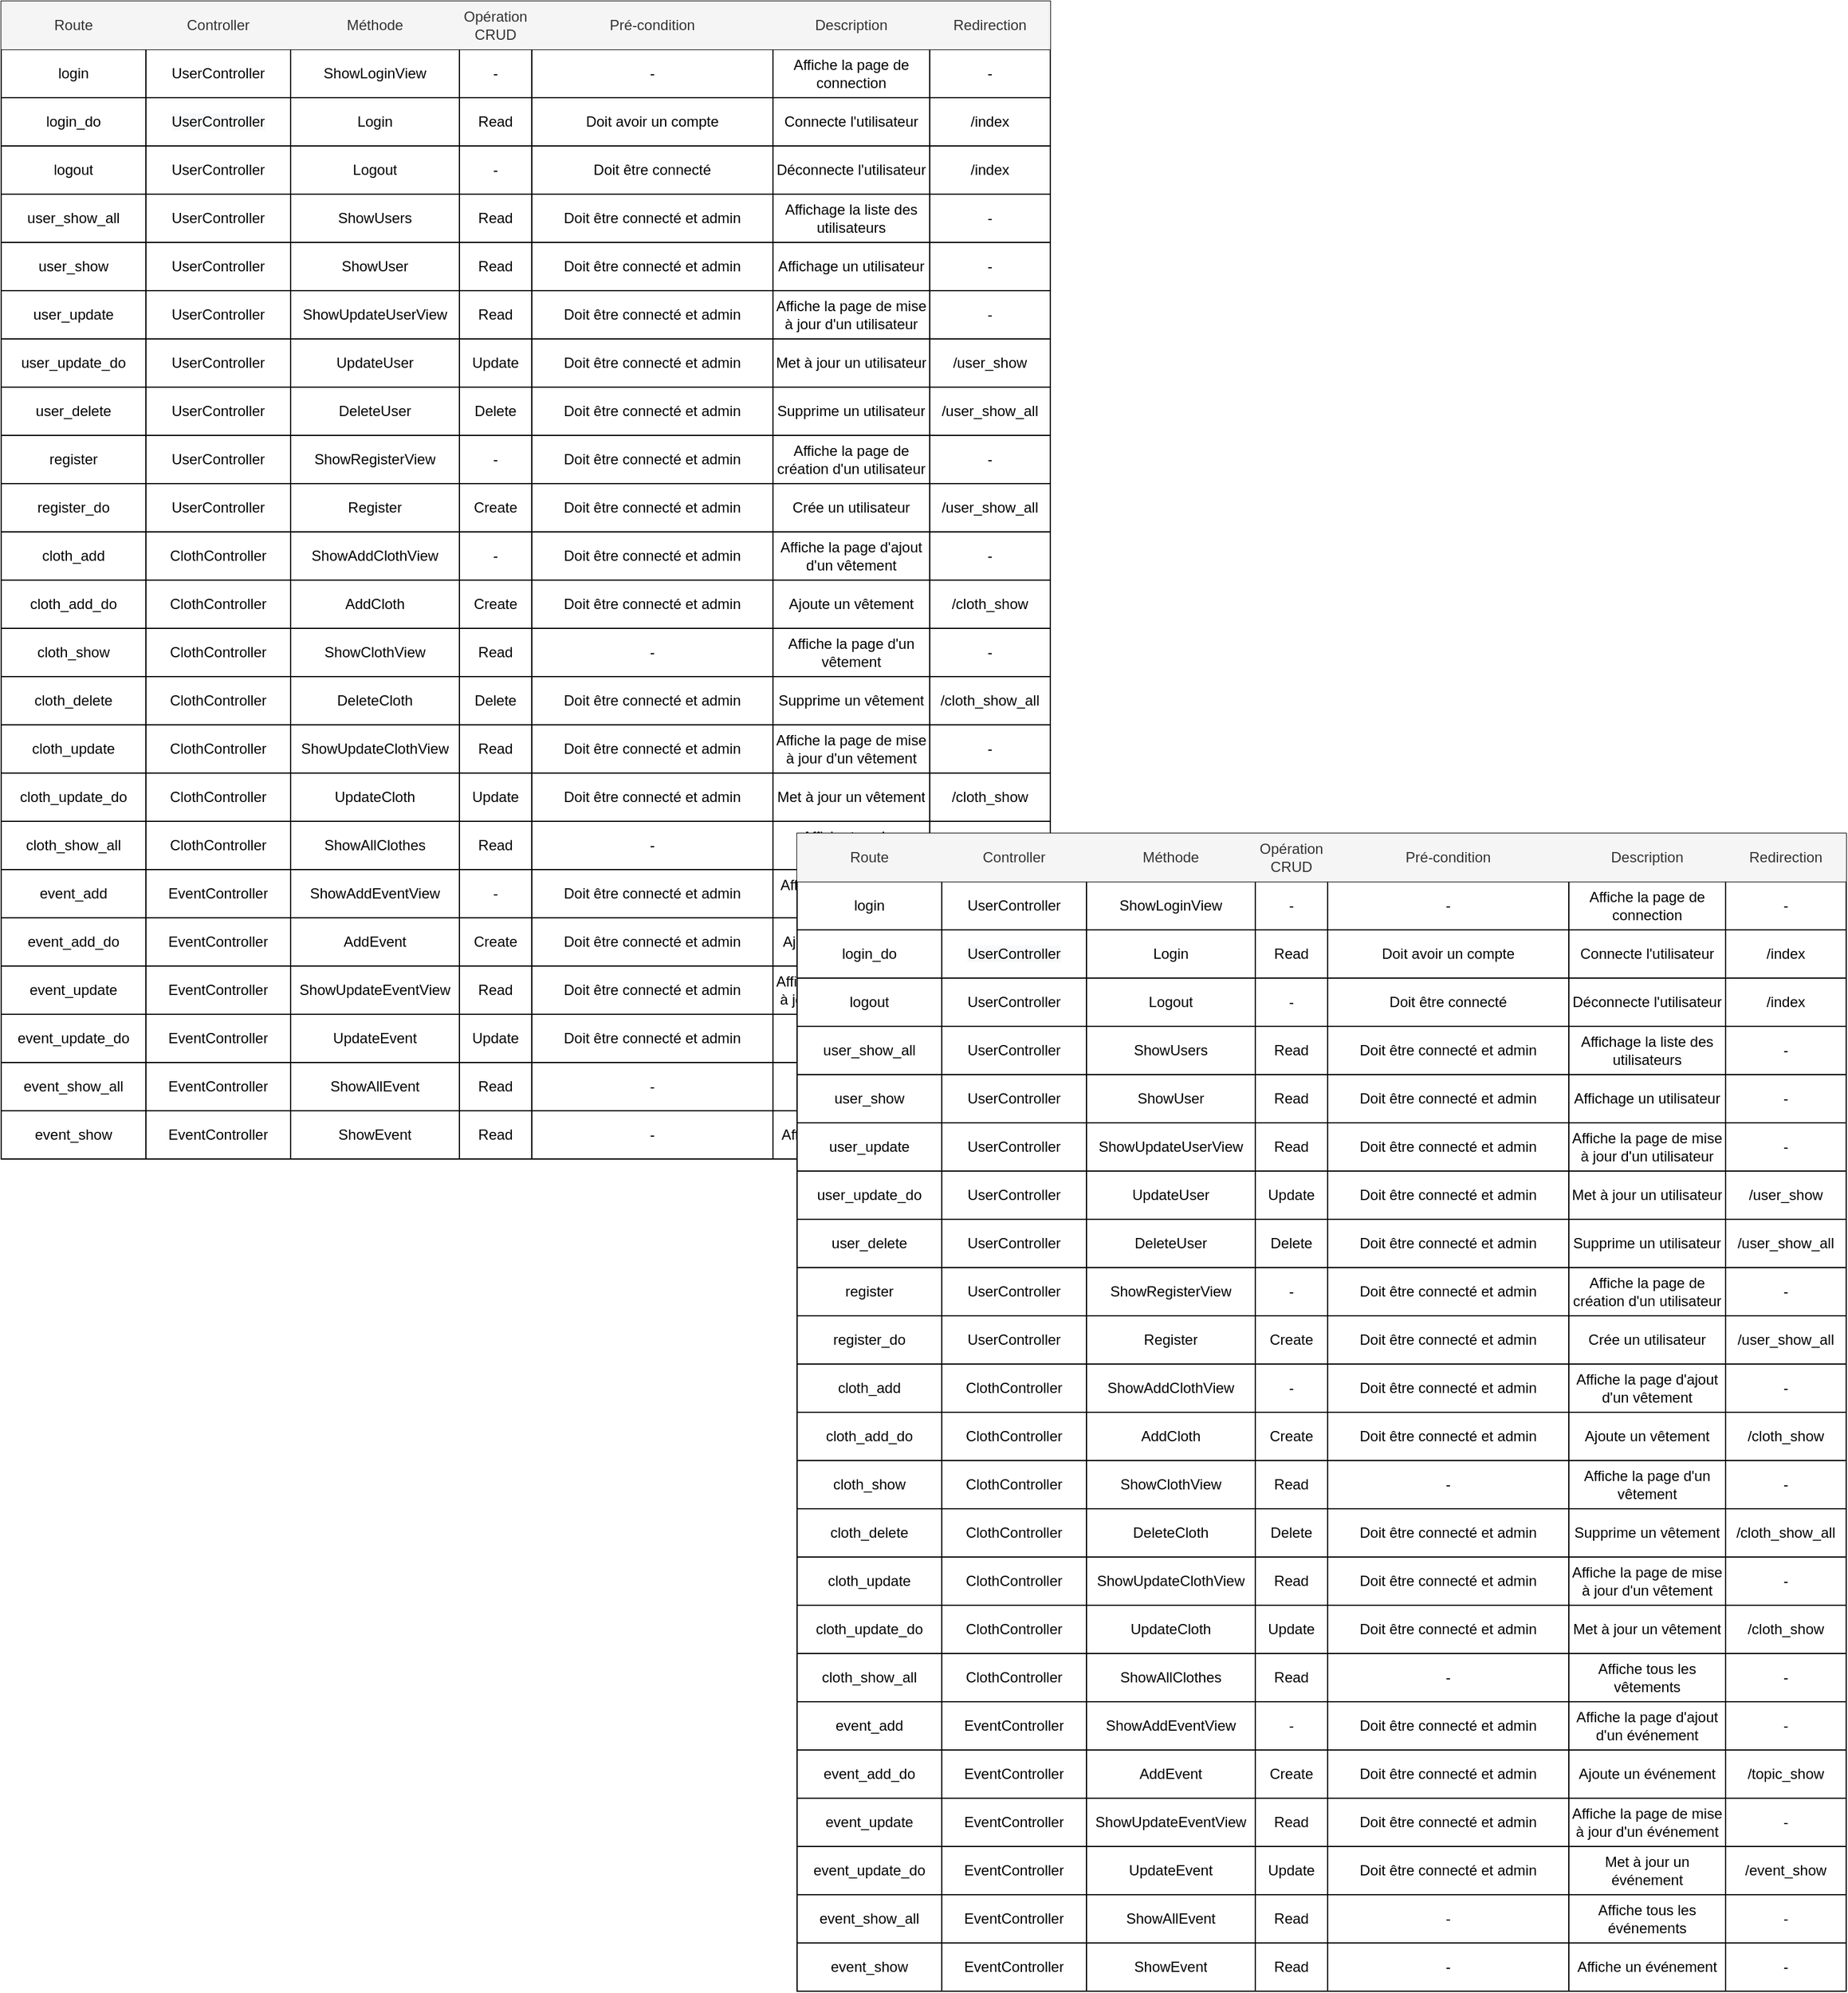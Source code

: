 <mxfile version="20.2.6" type="device"><diagram id="2NZ8hXQLQXaGf_vULwwr" name="Page-1"><mxGraphModel dx="93" dy="446" grid="1" gridSize="10" guides="1" tooltips="1" connect="1" arrows="1" fold="1" page="1" pageScale="1" pageWidth="827" pageHeight="1169" math="0" shadow="0"><root><mxCell id="0"/><mxCell id="1" parent="0"/><mxCell id="IDrQPqA-CWk9IewRnikO-23" value="" style="shape=table;html=1;whiteSpace=wrap;startSize=0;container=1;collapsible=0;childLayout=tableLayout;" parent="1" vertex="1"><mxGeometry x="910" y="30" width="870" height="960" as="geometry"/></mxCell><mxCell id="IDrQPqA-CWk9IewRnikO-24" value="" style="shape=tableRow;horizontal=0;startSize=0;swimlaneHead=0;swimlaneBody=0;top=0;left=0;bottom=0;right=0;collapsible=0;dropTarget=0;fillColor=none;points=[[0,0.5],[1,0.5]];portConstraint=eastwest;" parent="IDrQPqA-CWk9IewRnikO-23" vertex="1"><mxGeometry width="870" height="40" as="geometry"/></mxCell><mxCell id="IDrQPqA-CWk9IewRnikO-25" value="Route" style="shape=partialRectangle;html=1;whiteSpace=wrap;connectable=0;fillColor=#f5f5f5;top=0;left=0;bottom=0;right=0;overflow=hidden;fontColor=#333333;strokeColor=#666666;" parent="IDrQPqA-CWk9IewRnikO-24" vertex="1"><mxGeometry width="120" height="40" as="geometry"><mxRectangle width="120" height="40" as="alternateBounds"/></mxGeometry></mxCell><mxCell id="IDrQPqA-CWk9IewRnikO-26" value="Controller" style="shape=partialRectangle;html=1;whiteSpace=wrap;connectable=0;fillColor=#f5f5f5;top=0;left=0;bottom=0;right=0;overflow=hidden;fontColor=#333333;strokeColor=#666666;" parent="IDrQPqA-CWk9IewRnikO-24" vertex="1"><mxGeometry x="120" width="120" height="40" as="geometry"><mxRectangle width="120" height="40" as="alternateBounds"/></mxGeometry></mxCell><mxCell id="IDrQPqA-CWk9IewRnikO-159" value="Méthode" style="shape=partialRectangle;html=1;whiteSpace=wrap;connectable=0;fillColor=#f5f5f5;top=0;left=0;bottom=0;right=0;overflow=hidden;fontColor=#333333;strokeColor=#666666;" parent="IDrQPqA-CWk9IewRnikO-24" vertex="1"><mxGeometry x="240" width="140" height="40" as="geometry"><mxRectangle width="140" height="40" as="alternateBounds"/></mxGeometry></mxCell><mxCell id="IDrQPqA-CWk9IewRnikO-27" value="Opération CRUD" style="shape=partialRectangle;html=1;whiteSpace=wrap;connectable=0;fillColor=#f5f5f5;top=0;left=0;bottom=0;right=0;overflow=hidden;fontColor=#333333;strokeColor=#666666;" parent="IDrQPqA-CWk9IewRnikO-24" vertex="1"><mxGeometry x="380" width="60" height="40" as="geometry"><mxRectangle width="60" height="40" as="alternateBounds"/></mxGeometry></mxCell><mxCell id="IDrQPqA-CWk9IewRnikO-63" value="Pré-condition" style="shape=partialRectangle;html=1;whiteSpace=wrap;connectable=0;fillColor=#f5f5f5;top=0;left=0;bottom=0;right=0;overflow=hidden;fontColor=#333333;strokeColor=#666666;" parent="IDrQPqA-CWk9IewRnikO-24" vertex="1"><mxGeometry x="440" width="200" height="40" as="geometry"><mxRectangle width="200" height="40" as="alternateBounds"/></mxGeometry></mxCell><mxCell id="IDrQPqA-CWk9IewRnikO-36" value="Description" style="shape=partialRectangle;html=1;whiteSpace=wrap;connectable=0;fillColor=#f5f5f5;top=0;left=0;bottom=0;right=0;overflow=hidden;fontColor=#333333;strokeColor=#666666;" parent="IDrQPqA-CWk9IewRnikO-24" vertex="1"><mxGeometry x="640" width="130" height="40" as="geometry"><mxRectangle width="130" height="40" as="alternateBounds"/></mxGeometry></mxCell><mxCell id="IDrQPqA-CWk9IewRnikO-60" value="Redirection" style="shape=partialRectangle;html=1;whiteSpace=wrap;connectable=0;fillColor=#f5f5f5;top=0;left=0;bottom=0;right=0;overflow=hidden;fontColor=#333333;strokeColor=#666666;" parent="IDrQPqA-CWk9IewRnikO-24" vertex="1"><mxGeometry x="770" width="100" height="40" as="geometry"><mxRectangle width="100" height="40" as="alternateBounds"/></mxGeometry></mxCell><mxCell id="IDrQPqA-CWk9IewRnikO-28" value="" style="shape=tableRow;horizontal=0;startSize=0;swimlaneHead=0;swimlaneBody=0;top=0;left=0;bottom=0;right=0;collapsible=0;dropTarget=0;fillColor=none;points=[[0,0.5],[1,0.5]];portConstraint=eastwest;" parent="IDrQPqA-CWk9IewRnikO-23" vertex="1"><mxGeometry y="40" width="870" height="40" as="geometry"/></mxCell><mxCell id="IDrQPqA-CWk9IewRnikO-29" value="login" style="shape=partialRectangle;html=1;whiteSpace=wrap;connectable=0;fillColor=none;top=0;left=0;bottom=0;right=0;overflow=hidden;" parent="IDrQPqA-CWk9IewRnikO-28" vertex="1"><mxGeometry width="120" height="40" as="geometry"><mxRectangle width="120" height="40" as="alternateBounds"/></mxGeometry></mxCell><mxCell id="IDrQPqA-CWk9IewRnikO-30" value="UserController" style="shape=partialRectangle;html=1;whiteSpace=wrap;connectable=0;fillColor=none;top=0;left=0;bottom=0;right=0;overflow=hidden;" parent="IDrQPqA-CWk9IewRnikO-28" vertex="1"><mxGeometry x="120" width="120" height="40" as="geometry"><mxRectangle width="120" height="40" as="alternateBounds"/></mxGeometry></mxCell><mxCell id="IDrQPqA-CWk9IewRnikO-160" value="ShowLoginView" style="shape=partialRectangle;html=1;whiteSpace=wrap;connectable=0;fillColor=none;top=0;left=0;bottom=0;right=0;overflow=hidden;" parent="IDrQPqA-CWk9IewRnikO-28" vertex="1"><mxGeometry x="240" width="140" height="40" as="geometry"><mxRectangle width="140" height="40" as="alternateBounds"/></mxGeometry></mxCell><mxCell id="IDrQPqA-CWk9IewRnikO-31" value="-" style="shape=partialRectangle;html=1;whiteSpace=wrap;connectable=0;fillColor=none;top=0;left=0;bottom=0;right=0;overflow=hidden;" parent="IDrQPqA-CWk9IewRnikO-28" vertex="1"><mxGeometry x="380" width="60" height="40" as="geometry"><mxRectangle width="60" height="40" as="alternateBounds"/></mxGeometry></mxCell><mxCell id="IDrQPqA-CWk9IewRnikO-64" value="-" style="shape=partialRectangle;html=1;whiteSpace=wrap;connectable=0;fillColor=none;top=0;left=0;bottom=0;right=0;overflow=hidden;" parent="IDrQPqA-CWk9IewRnikO-28" vertex="1"><mxGeometry x="440" width="200" height="40" as="geometry"><mxRectangle width="200" height="40" as="alternateBounds"/></mxGeometry></mxCell><mxCell id="IDrQPqA-CWk9IewRnikO-37" value="Affiche la page de connection" style="shape=partialRectangle;html=1;whiteSpace=wrap;connectable=0;fillColor=none;top=0;left=0;bottom=0;right=0;overflow=hidden;" parent="IDrQPqA-CWk9IewRnikO-28" vertex="1"><mxGeometry x="640" width="130" height="40" as="geometry"><mxRectangle width="130" height="40" as="alternateBounds"/></mxGeometry></mxCell><mxCell id="IDrQPqA-CWk9IewRnikO-61" value="-" style="shape=partialRectangle;html=1;whiteSpace=wrap;connectable=0;fillColor=none;top=0;left=0;bottom=0;right=0;overflow=hidden;" parent="IDrQPqA-CWk9IewRnikO-28" vertex="1"><mxGeometry x="770" width="100" height="40" as="geometry"><mxRectangle width="100" height="40" as="alternateBounds"/></mxGeometry></mxCell><mxCell id="IDrQPqA-CWk9IewRnikO-32" value="" style="shape=tableRow;horizontal=0;startSize=0;swimlaneHead=0;swimlaneBody=0;top=0;left=0;bottom=0;right=0;collapsible=0;dropTarget=0;fillColor=none;points=[[0,0.5],[1,0.5]];portConstraint=eastwest;" parent="IDrQPqA-CWk9IewRnikO-23" vertex="1"><mxGeometry y="80" width="870" height="40" as="geometry"/></mxCell><mxCell id="IDrQPqA-CWk9IewRnikO-33" value="login_do" style="shape=partialRectangle;html=1;whiteSpace=wrap;connectable=0;fillColor=none;top=0;left=0;bottom=0;right=0;overflow=hidden;" parent="IDrQPqA-CWk9IewRnikO-32" vertex="1"><mxGeometry width="120" height="40" as="geometry"><mxRectangle width="120" height="40" as="alternateBounds"/></mxGeometry></mxCell><mxCell id="IDrQPqA-CWk9IewRnikO-34" value="&lt;span style=&quot;color: rgb(0 , 0 , 0) ; font-family: &amp;#34;helvetica&amp;#34; ; font-size: 12px ; font-style: normal ; font-weight: 400 ; letter-spacing: normal ; text-align: center ; text-indent: 0px ; text-transform: none ; word-spacing: 0px ; background-color: rgb(248 , 249 , 250) ; display: inline ; float: none&quot;&gt;UserController&lt;/span&gt;" style="shape=partialRectangle;html=1;whiteSpace=wrap;connectable=0;fillColor=none;top=0;left=0;bottom=0;right=0;overflow=hidden;" parent="IDrQPqA-CWk9IewRnikO-32" vertex="1"><mxGeometry x="120" width="120" height="40" as="geometry"><mxRectangle width="120" height="40" as="alternateBounds"/></mxGeometry></mxCell><mxCell id="IDrQPqA-CWk9IewRnikO-161" value="Login" style="shape=partialRectangle;html=1;whiteSpace=wrap;connectable=0;fillColor=none;top=0;left=0;bottom=0;right=0;overflow=hidden;" parent="IDrQPqA-CWk9IewRnikO-32" vertex="1"><mxGeometry x="240" width="140" height="40" as="geometry"><mxRectangle width="140" height="40" as="alternateBounds"/></mxGeometry></mxCell><mxCell id="IDrQPqA-CWk9IewRnikO-35" value="Read" style="shape=partialRectangle;html=1;whiteSpace=wrap;connectable=0;fillColor=none;top=0;left=0;bottom=0;right=0;overflow=hidden;pointerEvents=1;" parent="IDrQPqA-CWk9IewRnikO-32" vertex="1"><mxGeometry x="380" width="60" height="40" as="geometry"><mxRectangle width="60" height="40" as="alternateBounds"/></mxGeometry></mxCell><mxCell id="IDrQPqA-CWk9IewRnikO-65" value="Doit avoir un compte" style="shape=partialRectangle;html=1;whiteSpace=wrap;connectable=0;fillColor=none;top=0;left=0;bottom=0;right=0;overflow=hidden;pointerEvents=1;" parent="IDrQPqA-CWk9IewRnikO-32" vertex="1"><mxGeometry x="440" width="200" height="40" as="geometry"><mxRectangle width="200" height="40" as="alternateBounds"/></mxGeometry></mxCell><mxCell id="IDrQPqA-CWk9IewRnikO-38" value="Connecte l'utilisateur" style="shape=partialRectangle;html=1;whiteSpace=wrap;connectable=0;fillColor=none;top=0;left=0;bottom=0;right=0;overflow=hidden;pointerEvents=1;" parent="IDrQPqA-CWk9IewRnikO-32" vertex="1"><mxGeometry x="640" width="130" height="40" as="geometry"><mxRectangle width="130" height="40" as="alternateBounds"/></mxGeometry></mxCell><mxCell id="IDrQPqA-CWk9IewRnikO-62" value="/index" style="shape=partialRectangle;html=1;whiteSpace=wrap;connectable=0;fillColor=none;top=0;left=0;bottom=0;right=0;overflow=hidden;pointerEvents=1;" parent="IDrQPqA-CWk9IewRnikO-32" vertex="1"><mxGeometry x="770" width="100" height="40" as="geometry"><mxRectangle width="100" height="40" as="alternateBounds"/></mxGeometry></mxCell><mxCell id="IDrQPqA-CWk9IewRnikO-137" style="shape=tableRow;horizontal=0;startSize=0;swimlaneHead=0;swimlaneBody=0;top=0;left=0;bottom=0;right=0;collapsible=0;dropTarget=0;fillColor=none;points=[[0,0.5],[1,0.5]];portConstraint=eastwest;" parent="IDrQPqA-CWk9IewRnikO-23" vertex="1"><mxGeometry y="120" width="870" height="40" as="geometry"/></mxCell><mxCell id="IDrQPqA-CWk9IewRnikO-138" value="logout" style="shape=partialRectangle;html=1;whiteSpace=wrap;connectable=0;fillColor=none;top=0;left=0;bottom=0;right=0;overflow=hidden;" parent="IDrQPqA-CWk9IewRnikO-137" vertex="1"><mxGeometry width="120" height="40" as="geometry"><mxRectangle width="120" height="40" as="alternateBounds"/></mxGeometry></mxCell><mxCell id="IDrQPqA-CWk9IewRnikO-139" value="UserController" style="shape=partialRectangle;html=1;whiteSpace=wrap;connectable=0;fillColor=none;top=0;left=0;bottom=0;right=0;overflow=hidden;" parent="IDrQPqA-CWk9IewRnikO-137" vertex="1"><mxGeometry x="120" width="120" height="40" as="geometry"><mxRectangle width="120" height="40" as="alternateBounds"/></mxGeometry></mxCell><mxCell id="IDrQPqA-CWk9IewRnikO-162" value="Logout" style="shape=partialRectangle;html=1;whiteSpace=wrap;connectable=0;fillColor=none;top=0;left=0;bottom=0;right=0;overflow=hidden;" parent="IDrQPqA-CWk9IewRnikO-137" vertex="1"><mxGeometry x="240" width="140" height="40" as="geometry"><mxRectangle width="140" height="40" as="alternateBounds"/></mxGeometry></mxCell><mxCell id="IDrQPqA-CWk9IewRnikO-140" value="-" style="shape=partialRectangle;html=1;whiteSpace=wrap;connectable=0;fillColor=none;top=0;left=0;bottom=0;right=0;overflow=hidden;pointerEvents=1;" parent="IDrQPqA-CWk9IewRnikO-137" vertex="1"><mxGeometry x="380" width="60" height="40" as="geometry"><mxRectangle width="60" height="40" as="alternateBounds"/></mxGeometry></mxCell><mxCell id="IDrQPqA-CWk9IewRnikO-141" value="Doit être connecté" style="shape=partialRectangle;html=1;whiteSpace=wrap;connectable=0;fillColor=none;top=0;left=0;bottom=0;right=0;overflow=hidden;pointerEvents=1;" parent="IDrQPqA-CWk9IewRnikO-137" vertex="1"><mxGeometry x="440" width="200" height="40" as="geometry"><mxRectangle width="200" height="40" as="alternateBounds"/></mxGeometry></mxCell><mxCell id="IDrQPqA-CWk9IewRnikO-142" value="Déconnecte l'utilisateur" style="shape=partialRectangle;html=1;whiteSpace=wrap;connectable=0;fillColor=none;top=0;left=0;bottom=0;right=0;overflow=hidden;pointerEvents=1;" parent="IDrQPqA-CWk9IewRnikO-137" vertex="1"><mxGeometry x="640" width="130" height="40" as="geometry"><mxRectangle width="130" height="40" as="alternateBounds"/></mxGeometry></mxCell><mxCell id="IDrQPqA-CWk9IewRnikO-143" value="/index" style="shape=partialRectangle;html=1;whiteSpace=wrap;connectable=0;fillColor=none;top=0;left=0;bottom=0;right=0;overflow=hidden;pointerEvents=1;" parent="IDrQPqA-CWk9IewRnikO-137" vertex="1"><mxGeometry x="770" width="100" height="40" as="geometry"><mxRectangle width="100" height="40" as="alternateBounds"/></mxGeometry></mxCell><mxCell id="IDrQPqA-CWk9IewRnikO-197" style="shape=tableRow;horizontal=0;startSize=0;swimlaneHead=0;swimlaneBody=0;top=0;left=0;bottom=0;right=0;collapsible=0;dropTarget=0;fillColor=none;points=[[0,0.5],[1,0.5]];portConstraint=eastwest;" parent="IDrQPqA-CWk9IewRnikO-23" vertex="1"><mxGeometry y="160" width="870" height="40" as="geometry"/></mxCell><mxCell id="IDrQPqA-CWk9IewRnikO-198" value="user_show_all" style="shape=partialRectangle;html=1;whiteSpace=wrap;connectable=0;fillColor=none;top=0;left=0;bottom=0;right=0;overflow=hidden;" parent="IDrQPqA-CWk9IewRnikO-197" vertex="1"><mxGeometry width="120" height="40" as="geometry"><mxRectangle width="120" height="40" as="alternateBounds"/></mxGeometry></mxCell><mxCell id="IDrQPqA-CWk9IewRnikO-199" value="UserController" style="shape=partialRectangle;html=1;whiteSpace=wrap;connectable=0;fillColor=none;top=0;left=0;bottom=0;right=0;overflow=hidden;" parent="IDrQPqA-CWk9IewRnikO-197" vertex="1"><mxGeometry x="120" width="120" height="40" as="geometry"><mxRectangle width="120" height="40" as="alternateBounds"/></mxGeometry></mxCell><mxCell id="IDrQPqA-CWk9IewRnikO-200" value="ShowUsers" style="shape=partialRectangle;html=1;whiteSpace=wrap;connectable=0;fillColor=none;top=0;left=0;bottom=0;right=0;overflow=hidden;" parent="IDrQPqA-CWk9IewRnikO-197" vertex="1"><mxGeometry x="240" width="140" height="40" as="geometry"><mxRectangle width="140" height="40" as="alternateBounds"/></mxGeometry></mxCell><mxCell id="IDrQPqA-CWk9IewRnikO-201" value="Read" style="shape=partialRectangle;html=1;whiteSpace=wrap;connectable=0;fillColor=none;top=0;left=0;bottom=0;right=0;overflow=hidden;pointerEvents=1;" parent="IDrQPqA-CWk9IewRnikO-197" vertex="1"><mxGeometry x="380" width="60" height="40" as="geometry"><mxRectangle width="60" height="40" as="alternateBounds"/></mxGeometry></mxCell><mxCell id="IDrQPqA-CWk9IewRnikO-202" value="Doit être connecté et admin" style="shape=partialRectangle;html=1;whiteSpace=wrap;connectable=0;fillColor=none;top=0;left=0;bottom=0;right=0;overflow=hidden;pointerEvents=1;" parent="IDrQPqA-CWk9IewRnikO-197" vertex="1"><mxGeometry x="440" width="200" height="40" as="geometry"><mxRectangle width="200" height="40" as="alternateBounds"/></mxGeometry></mxCell><mxCell id="IDrQPqA-CWk9IewRnikO-203" value="Affichage la liste des utilisateurs" style="shape=partialRectangle;html=1;whiteSpace=wrap;connectable=0;fillColor=none;top=0;left=0;bottom=0;right=0;overflow=hidden;pointerEvents=1;" parent="IDrQPqA-CWk9IewRnikO-197" vertex="1"><mxGeometry x="640" width="130" height="40" as="geometry"><mxRectangle width="130" height="40" as="alternateBounds"/></mxGeometry></mxCell><mxCell id="IDrQPqA-CWk9IewRnikO-204" value="-" style="shape=partialRectangle;html=1;whiteSpace=wrap;connectable=0;fillColor=none;top=0;left=0;bottom=0;right=0;overflow=hidden;pointerEvents=1;" parent="IDrQPqA-CWk9IewRnikO-197" vertex="1"><mxGeometry x="770" width="100" height="40" as="geometry"><mxRectangle width="100" height="40" as="alternateBounds"/></mxGeometry></mxCell><mxCell id="IDrQPqA-CWk9IewRnikO-181" style="shape=tableRow;horizontal=0;startSize=0;swimlaneHead=0;swimlaneBody=0;top=0;left=0;bottom=0;right=0;collapsible=0;dropTarget=0;fillColor=none;points=[[0,0.5],[1,0.5]];portConstraint=eastwest;" parent="IDrQPqA-CWk9IewRnikO-23" vertex="1"><mxGeometry y="200" width="870" height="40" as="geometry"/></mxCell><mxCell id="IDrQPqA-CWk9IewRnikO-182" value="user_show" style="shape=partialRectangle;html=1;whiteSpace=wrap;connectable=0;fillColor=none;top=0;left=0;bottom=0;right=0;overflow=hidden;" parent="IDrQPqA-CWk9IewRnikO-181" vertex="1"><mxGeometry width="120" height="40" as="geometry"><mxRectangle width="120" height="40" as="alternateBounds"/></mxGeometry></mxCell><mxCell id="IDrQPqA-CWk9IewRnikO-183" value="UserController" style="shape=partialRectangle;html=1;whiteSpace=wrap;connectable=0;fillColor=none;top=0;left=0;bottom=0;right=0;overflow=hidden;" parent="IDrQPqA-CWk9IewRnikO-181" vertex="1"><mxGeometry x="120" width="120" height="40" as="geometry"><mxRectangle width="120" height="40" as="alternateBounds"/></mxGeometry></mxCell><mxCell id="IDrQPqA-CWk9IewRnikO-184" value="ShowUser" style="shape=partialRectangle;html=1;whiteSpace=wrap;connectable=0;fillColor=none;top=0;left=0;bottom=0;right=0;overflow=hidden;" parent="IDrQPqA-CWk9IewRnikO-181" vertex="1"><mxGeometry x="240" width="140" height="40" as="geometry"><mxRectangle width="140" height="40" as="alternateBounds"/></mxGeometry></mxCell><mxCell id="IDrQPqA-CWk9IewRnikO-185" value="Read" style="shape=partialRectangle;html=1;whiteSpace=wrap;connectable=0;fillColor=none;top=0;left=0;bottom=0;right=0;overflow=hidden;pointerEvents=1;" parent="IDrQPqA-CWk9IewRnikO-181" vertex="1"><mxGeometry x="380" width="60" height="40" as="geometry"><mxRectangle width="60" height="40" as="alternateBounds"/></mxGeometry></mxCell><mxCell id="IDrQPqA-CWk9IewRnikO-186" value="Doit être connecté et admin" style="shape=partialRectangle;html=1;whiteSpace=wrap;connectable=0;fillColor=none;top=0;left=0;bottom=0;right=0;overflow=hidden;pointerEvents=1;" parent="IDrQPqA-CWk9IewRnikO-181" vertex="1"><mxGeometry x="440" width="200" height="40" as="geometry"><mxRectangle width="200" height="40" as="alternateBounds"/></mxGeometry></mxCell><mxCell id="IDrQPqA-CWk9IewRnikO-187" value="Affichage un utilisateur" style="shape=partialRectangle;html=1;whiteSpace=wrap;connectable=0;fillColor=none;top=0;left=0;bottom=0;right=0;overflow=hidden;pointerEvents=1;" parent="IDrQPqA-CWk9IewRnikO-181" vertex="1"><mxGeometry x="640" width="130" height="40" as="geometry"><mxRectangle width="130" height="40" as="alternateBounds"/></mxGeometry></mxCell><mxCell id="IDrQPqA-CWk9IewRnikO-188" value="-" style="shape=partialRectangle;html=1;whiteSpace=wrap;connectable=0;fillColor=none;top=0;left=0;bottom=0;right=0;overflow=hidden;pointerEvents=1;" parent="IDrQPqA-CWk9IewRnikO-181" vertex="1"><mxGeometry x="770" width="100" height="40" as="geometry"><mxRectangle width="100" height="40" as="alternateBounds"/></mxGeometry></mxCell><mxCell id="IDrQPqA-CWk9IewRnikO-189" style="shape=tableRow;horizontal=0;startSize=0;swimlaneHead=0;swimlaneBody=0;top=0;left=0;bottom=0;right=0;collapsible=0;dropTarget=0;fillColor=none;points=[[0,0.5],[1,0.5]];portConstraint=eastwest;" parent="IDrQPqA-CWk9IewRnikO-23" vertex="1"><mxGeometry y="240" width="870" height="40" as="geometry"/></mxCell><mxCell id="IDrQPqA-CWk9IewRnikO-190" value="user_update" style="shape=partialRectangle;html=1;whiteSpace=wrap;connectable=0;fillColor=none;top=0;left=0;bottom=0;right=0;overflow=hidden;" parent="IDrQPqA-CWk9IewRnikO-189" vertex="1"><mxGeometry width="120" height="40" as="geometry"><mxRectangle width="120" height="40" as="alternateBounds"/></mxGeometry></mxCell><mxCell id="IDrQPqA-CWk9IewRnikO-191" value="UserController" style="shape=partialRectangle;html=1;whiteSpace=wrap;connectable=0;fillColor=none;top=0;left=0;bottom=0;right=0;overflow=hidden;" parent="IDrQPqA-CWk9IewRnikO-189" vertex="1"><mxGeometry x="120" width="120" height="40" as="geometry"><mxRectangle width="120" height="40" as="alternateBounds"/></mxGeometry></mxCell><mxCell id="IDrQPqA-CWk9IewRnikO-192" value="ShowUpdateUserView" style="shape=partialRectangle;html=1;whiteSpace=wrap;connectable=0;fillColor=none;top=0;left=0;bottom=0;right=0;overflow=hidden;" parent="IDrQPqA-CWk9IewRnikO-189" vertex="1"><mxGeometry x="240" width="140" height="40" as="geometry"><mxRectangle width="140" height="40" as="alternateBounds"/></mxGeometry></mxCell><mxCell id="IDrQPqA-CWk9IewRnikO-193" value="Read" style="shape=partialRectangle;html=1;whiteSpace=wrap;connectable=0;fillColor=none;top=0;left=0;bottom=0;right=0;overflow=hidden;pointerEvents=1;" parent="IDrQPqA-CWk9IewRnikO-189" vertex="1"><mxGeometry x="380" width="60" height="40" as="geometry"><mxRectangle width="60" height="40" as="alternateBounds"/></mxGeometry></mxCell><mxCell id="IDrQPqA-CWk9IewRnikO-194" value="Doit être connecté et admin" style="shape=partialRectangle;html=1;whiteSpace=wrap;connectable=0;fillColor=none;top=0;left=0;bottom=0;right=0;overflow=hidden;pointerEvents=1;" parent="IDrQPqA-CWk9IewRnikO-189" vertex="1"><mxGeometry x="440" width="200" height="40" as="geometry"><mxRectangle width="200" height="40" as="alternateBounds"/></mxGeometry></mxCell><mxCell id="IDrQPqA-CWk9IewRnikO-195" value="Affiche la page de mise à jour d'un utilisateur" style="shape=partialRectangle;html=1;whiteSpace=wrap;connectable=0;fillColor=none;top=0;left=0;bottom=0;right=0;overflow=hidden;pointerEvents=1;" parent="IDrQPqA-CWk9IewRnikO-189" vertex="1"><mxGeometry x="640" width="130" height="40" as="geometry"><mxRectangle width="130" height="40" as="alternateBounds"/></mxGeometry></mxCell><mxCell id="IDrQPqA-CWk9IewRnikO-196" value="-" style="shape=partialRectangle;html=1;whiteSpace=wrap;connectable=0;fillColor=none;top=0;left=0;bottom=0;right=0;overflow=hidden;pointerEvents=1;" parent="IDrQPqA-CWk9IewRnikO-189" vertex="1"><mxGeometry x="770" width="100" height="40" as="geometry"><mxRectangle width="100" height="40" as="alternateBounds"/></mxGeometry></mxCell><mxCell id="IDrQPqA-CWk9IewRnikO-173" style="shape=tableRow;horizontal=0;startSize=0;swimlaneHead=0;swimlaneBody=0;top=0;left=0;bottom=0;right=0;collapsible=0;dropTarget=0;fillColor=none;points=[[0,0.5],[1,0.5]];portConstraint=eastwest;" parent="IDrQPqA-CWk9IewRnikO-23" vertex="1"><mxGeometry y="280" width="870" height="40" as="geometry"/></mxCell><mxCell id="IDrQPqA-CWk9IewRnikO-174" value="user_update_do" style="shape=partialRectangle;html=1;whiteSpace=wrap;connectable=0;fillColor=none;top=0;left=0;bottom=0;right=0;overflow=hidden;" parent="IDrQPqA-CWk9IewRnikO-173" vertex="1"><mxGeometry width="120" height="40" as="geometry"><mxRectangle width="120" height="40" as="alternateBounds"/></mxGeometry></mxCell><mxCell id="IDrQPqA-CWk9IewRnikO-175" value="UserController" style="shape=partialRectangle;html=1;whiteSpace=wrap;connectable=0;fillColor=none;top=0;left=0;bottom=0;right=0;overflow=hidden;" parent="IDrQPqA-CWk9IewRnikO-173" vertex="1"><mxGeometry x="120" width="120" height="40" as="geometry"><mxRectangle width="120" height="40" as="alternateBounds"/></mxGeometry></mxCell><mxCell id="IDrQPqA-CWk9IewRnikO-176" value="UpdateUser" style="shape=partialRectangle;html=1;whiteSpace=wrap;connectable=0;fillColor=none;top=0;left=0;bottom=0;right=0;overflow=hidden;" parent="IDrQPqA-CWk9IewRnikO-173" vertex="1"><mxGeometry x="240" width="140" height="40" as="geometry"><mxRectangle width="140" height="40" as="alternateBounds"/></mxGeometry></mxCell><mxCell id="IDrQPqA-CWk9IewRnikO-177" value="Update" style="shape=partialRectangle;html=1;whiteSpace=wrap;connectable=0;fillColor=none;top=0;left=0;bottom=0;right=0;overflow=hidden;pointerEvents=1;" parent="IDrQPqA-CWk9IewRnikO-173" vertex="1"><mxGeometry x="380" width="60" height="40" as="geometry"><mxRectangle width="60" height="40" as="alternateBounds"/></mxGeometry></mxCell><mxCell id="IDrQPqA-CWk9IewRnikO-178" value="Doit être connecté et admin" style="shape=partialRectangle;html=1;whiteSpace=wrap;connectable=0;fillColor=none;top=0;left=0;bottom=0;right=0;overflow=hidden;pointerEvents=1;" parent="IDrQPqA-CWk9IewRnikO-173" vertex="1"><mxGeometry x="440" width="200" height="40" as="geometry"><mxRectangle width="200" height="40" as="alternateBounds"/></mxGeometry></mxCell><mxCell id="IDrQPqA-CWk9IewRnikO-179" value="Met à jour un utilisateur" style="shape=partialRectangle;html=1;whiteSpace=wrap;connectable=0;fillColor=none;top=0;left=0;bottom=0;right=0;overflow=hidden;pointerEvents=1;" parent="IDrQPqA-CWk9IewRnikO-173" vertex="1"><mxGeometry x="640" width="130" height="40" as="geometry"><mxRectangle width="130" height="40" as="alternateBounds"/></mxGeometry></mxCell><mxCell id="IDrQPqA-CWk9IewRnikO-180" value="/user_show" style="shape=partialRectangle;html=1;whiteSpace=wrap;connectable=0;fillColor=none;top=0;left=0;bottom=0;right=0;overflow=hidden;pointerEvents=1;" parent="IDrQPqA-CWk9IewRnikO-173" vertex="1"><mxGeometry x="770" width="100" height="40" as="geometry"><mxRectangle width="100" height="40" as="alternateBounds"/></mxGeometry></mxCell><mxCell id="GXvOBHwy5n_VS521Ib2j-34" style="shape=tableRow;horizontal=0;startSize=0;swimlaneHead=0;swimlaneBody=0;top=0;left=0;bottom=0;right=0;collapsible=0;dropTarget=0;fillColor=none;points=[[0,0.5],[1,0.5]];portConstraint=eastwest;" vertex="1" parent="IDrQPqA-CWk9IewRnikO-23"><mxGeometry y="320" width="870" height="40" as="geometry"/></mxCell><mxCell id="GXvOBHwy5n_VS521Ib2j-35" value="user_delete" style="shape=partialRectangle;html=1;whiteSpace=wrap;connectable=0;fillColor=none;top=0;left=0;bottom=0;right=0;overflow=hidden;" vertex="1" parent="GXvOBHwy5n_VS521Ib2j-34"><mxGeometry width="120" height="40" as="geometry"><mxRectangle width="120" height="40" as="alternateBounds"/></mxGeometry></mxCell><mxCell id="GXvOBHwy5n_VS521Ib2j-36" value="UserController" style="shape=partialRectangle;html=1;whiteSpace=wrap;connectable=0;fillColor=none;top=0;left=0;bottom=0;right=0;overflow=hidden;" vertex="1" parent="GXvOBHwy5n_VS521Ib2j-34"><mxGeometry x="120" width="120" height="40" as="geometry"><mxRectangle width="120" height="40" as="alternateBounds"/></mxGeometry></mxCell><mxCell id="GXvOBHwy5n_VS521Ib2j-37" value="DeleteUser" style="shape=partialRectangle;html=1;whiteSpace=wrap;connectable=0;fillColor=none;top=0;left=0;bottom=0;right=0;overflow=hidden;" vertex="1" parent="GXvOBHwy5n_VS521Ib2j-34"><mxGeometry x="240" width="140" height="40" as="geometry"><mxRectangle width="140" height="40" as="alternateBounds"/></mxGeometry></mxCell><mxCell id="GXvOBHwy5n_VS521Ib2j-38" value="Delete" style="shape=partialRectangle;html=1;whiteSpace=wrap;connectable=0;fillColor=none;top=0;left=0;bottom=0;right=0;overflow=hidden;pointerEvents=1;" vertex="1" parent="GXvOBHwy5n_VS521Ib2j-34"><mxGeometry x="380" width="60" height="40" as="geometry"><mxRectangle width="60" height="40" as="alternateBounds"/></mxGeometry></mxCell><mxCell id="GXvOBHwy5n_VS521Ib2j-39" value="Doit être connecté et admin" style="shape=partialRectangle;html=1;whiteSpace=wrap;connectable=0;fillColor=none;top=0;left=0;bottom=0;right=0;overflow=hidden;pointerEvents=1;" vertex="1" parent="GXvOBHwy5n_VS521Ib2j-34"><mxGeometry x="440" width="200" height="40" as="geometry"><mxRectangle width="200" height="40" as="alternateBounds"/></mxGeometry></mxCell><mxCell id="GXvOBHwy5n_VS521Ib2j-40" value="Supprime un utilisateur" style="shape=partialRectangle;html=1;whiteSpace=wrap;connectable=0;fillColor=none;top=0;left=0;bottom=0;right=0;overflow=hidden;pointerEvents=1;" vertex="1" parent="GXvOBHwy5n_VS521Ib2j-34"><mxGeometry x="640" width="130" height="40" as="geometry"><mxRectangle width="130" height="40" as="alternateBounds"/></mxGeometry></mxCell><mxCell id="GXvOBHwy5n_VS521Ib2j-41" value="/user_show_all" style="shape=partialRectangle;html=1;whiteSpace=wrap;connectable=0;fillColor=none;top=0;left=0;bottom=0;right=0;overflow=hidden;pointerEvents=1;" vertex="1" parent="GXvOBHwy5n_VS521Ib2j-34"><mxGeometry x="770" width="100" height="40" as="geometry"><mxRectangle width="100" height="40" as="alternateBounds"/></mxGeometry></mxCell><mxCell id="IDrQPqA-CWk9IewRnikO-130" style="shape=tableRow;horizontal=0;startSize=0;swimlaneHead=0;swimlaneBody=0;top=0;left=0;bottom=0;right=0;collapsible=0;dropTarget=0;fillColor=none;points=[[0,0.5],[1,0.5]];portConstraint=eastwest;" parent="IDrQPqA-CWk9IewRnikO-23" vertex="1"><mxGeometry y="360" width="870" height="40" as="geometry"/></mxCell><mxCell id="IDrQPqA-CWk9IewRnikO-131" value="register" style="shape=partialRectangle;html=1;whiteSpace=wrap;connectable=0;fillColor=none;top=0;left=0;bottom=0;right=0;overflow=hidden;" parent="IDrQPqA-CWk9IewRnikO-130" vertex="1"><mxGeometry width="120" height="40" as="geometry"><mxRectangle width="120" height="40" as="alternateBounds"/></mxGeometry></mxCell><mxCell id="IDrQPqA-CWk9IewRnikO-132" value="UserController" style="shape=partialRectangle;html=1;whiteSpace=wrap;connectable=0;fillColor=none;top=0;left=0;bottom=0;right=0;overflow=hidden;" parent="IDrQPqA-CWk9IewRnikO-130" vertex="1"><mxGeometry x="120" width="120" height="40" as="geometry"><mxRectangle width="120" height="40" as="alternateBounds"/></mxGeometry></mxCell><mxCell id="IDrQPqA-CWk9IewRnikO-163" value="ShowRegisterView" style="shape=partialRectangle;html=1;whiteSpace=wrap;connectable=0;fillColor=none;top=0;left=0;bottom=0;right=0;overflow=hidden;" parent="IDrQPqA-CWk9IewRnikO-130" vertex="1"><mxGeometry x="240" width="140" height="40" as="geometry"><mxRectangle width="140" height="40" as="alternateBounds"/></mxGeometry></mxCell><mxCell id="IDrQPqA-CWk9IewRnikO-133" value="-" style="shape=partialRectangle;html=1;whiteSpace=wrap;connectable=0;fillColor=none;top=0;left=0;bottom=0;right=0;overflow=hidden;pointerEvents=1;" parent="IDrQPqA-CWk9IewRnikO-130" vertex="1"><mxGeometry x="380" width="60" height="40" as="geometry"><mxRectangle width="60" height="40" as="alternateBounds"/></mxGeometry></mxCell><mxCell id="IDrQPqA-CWk9IewRnikO-134" value="Doit être connecté et admin" style="shape=partialRectangle;html=1;whiteSpace=wrap;connectable=0;fillColor=none;top=0;left=0;bottom=0;right=0;overflow=hidden;pointerEvents=1;" parent="IDrQPqA-CWk9IewRnikO-130" vertex="1"><mxGeometry x="440" width="200" height="40" as="geometry"><mxRectangle width="200" height="40" as="alternateBounds"/></mxGeometry></mxCell><mxCell id="IDrQPqA-CWk9IewRnikO-135" value="Affiche la page de création d'un utilisateur" style="shape=partialRectangle;html=1;whiteSpace=wrap;connectable=0;fillColor=none;top=0;left=0;bottom=0;right=0;overflow=hidden;pointerEvents=1;" parent="IDrQPqA-CWk9IewRnikO-130" vertex="1"><mxGeometry x="640" width="130" height="40" as="geometry"><mxRectangle width="130" height="40" as="alternateBounds"/></mxGeometry></mxCell><mxCell id="IDrQPqA-CWk9IewRnikO-136" value="-" style="shape=partialRectangle;html=1;whiteSpace=wrap;connectable=0;fillColor=none;top=0;left=0;bottom=0;right=0;overflow=hidden;pointerEvents=1;" parent="IDrQPqA-CWk9IewRnikO-130" vertex="1"><mxGeometry x="770" width="100" height="40" as="geometry"><mxRectangle width="100" height="40" as="alternateBounds"/></mxGeometry></mxCell><mxCell id="IDrQPqA-CWk9IewRnikO-123" style="shape=tableRow;horizontal=0;startSize=0;swimlaneHead=0;swimlaneBody=0;top=0;left=0;bottom=0;right=0;collapsible=0;dropTarget=0;fillColor=none;points=[[0,0.5],[1,0.5]];portConstraint=eastwest;" parent="IDrQPqA-CWk9IewRnikO-23" vertex="1"><mxGeometry y="400" width="870" height="40" as="geometry"/></mxCell><mxCell id="IDrQPqA-CWk9IewRnikO-124" value="register_do" style="shape=partialRectangle;html=1;whiteSpace=wrap;connectable=0;fillColor=none;top=0;left=0;bottom=0;right=0;overflow=hidden;" parent="IDrQPqA-CWk9IewRnikO-123" vertex="1"><mxGeometry width="120" height="40" as="geometry"><mxRectangle width="120" height="40" as="alternateBounds"/></mxGeometry></mxCell><mxCell id="IDrQPqA-CWk9IewRnikO-125" value="UserController" style="shape=partialRectangle;html=1;whiteSpace=wrap;connectable=0;fillColor=none;top=0;left=0;bottom=0;right=0;overflow=hidden;" parent="IDrQPqA-CWk9IewRnikO-123" vertex="1"><mxGeometry x="120" width="120" height="40" as="geometry"><mxRectangle width="120" height="40" as="alternateBounds"/></mxGeometry></mxCell><mxCell id="IDrQPqA-CWk9IewRnikO-164" value="Register" style="shape=partialRectangle;html=1;whiteSpace=wrap;connectable=0;fillColor=none;top=0;left=0;bottom=0;right=0;overflow=hidden;" parent="IDrQPqA-CWk9IewRnikO-123" vertex="1"><mxGeometry x="240" width="140" height="40" as="geometry"><mxRectangle width="140" height="40" as="alternateBounds"/></mxGeometry></mxCell><mxCell id="IDrQPqA-CWk9IewRnikO-126" value="Create" style="shape=partialRectangle;html=1;whiteSpace=wrap;connectable=0;fillColor=none;top=0;left=0;bottom=0;right=0;overflow=hidden;pointerEvents=1;" parent="IDrQPqA-CWk9IewRnikO-123" vertex="1"><mxGeometry x="380" width="60" height="40" as="geometry"><mxRectangle width="60" height="40" as="alternateBounds"/></mxGeometry></mxCell><mxCell id="IDrQPqA-CWk9IewRnikO-127" value="Doit être connecté et admin" style="shape=partialRectangle;html=1;whiteSpace=wrap;connectable=0;fillColor=none;top=0;left=0;bottom=0;right=0;overflow=hidden;pointerEvents=1;" parent="IDrQPqA-CWk9IewRnikO-123" vertex="1"><mxGeometry x="440" width="200" height="40" as="geometry"><mxRectangle width="200" height="40" as="alternateBounds"/></mxGeometry></mxCell><mxCell id="IDrQPqA-CWk9IewRnikO-128" value="Crée un utilisateur" style="shape=partialRectangle;html=1;whiteSpace=wrap;connectable=0;fillColor=none;top=0;left=0;bottom=0;right=0;overflow=hidden;pointerEvents=1;" parent="IDrQPqA-CWk9IewRnikO-123" vertex="1"><mxGeometry x="640" width="130" height="40" as="geometry"><mxRectangle width="130" height="40" as="alternateBounds"/></mxGeometry></mxCell><mxCell id="IDrQPqA-CWk9IewRnikO-129" value="/user_show_all" style="shape=partialRectangle;html=1;whiteSpace=wrap;connectable=0;fillColor=none;top=0;left=0;bottom=0;right=0;overflow=hidden;pointerEvents=1;" parent="IDrQPqA-CWk9IewRnikO-123" vertex="1"><mxGeometry x="770" width="100" height="40" as="geometry"><mxRectangle width="100" height="40" as="alternateBounds"/></mxGeometry></mxCell><mxCell id="IDrQPqA-CWk9IewRnikO-116" style="shape=tableRow;horizontal=0;startSize=0;swimlaneHead=0;swimlaneBody=0;top=0;left=0;bottom=0;right=0;collapsible=0;dropTarget=0;fillColor=none;points=[[0,0.5],[1,0.5]];portConstraint=eastwest;" parent="IDrQPqA-CWk9IewRnikO-23" vertex="1"><mxGeometry y="440" width="870" height="40" as="geometry"/></mxCell><mxCell id="IDrQPqA-CWk9IewRnikO-117" value="cloth_add" style="shape=partialRectangle;html=1;whiteSpace=wrap;connectable=0;fillColor=none;top=0;left=0;bottom=0;right=0;overflow=hidden;" parent="IDrQPqA-CWk9IewRnikO-116" vertex="1"><mxGeometry width="120" height="40" as="geometry"><mxRectangle width="120" height="40" as="alternateBounds"/></mxGeometry></mxCell><mxCell id="IDrQPqA-CWk9IewRnikO-118" value="ClothController" style="shape=partialRectangle;html=1;whiteSpace=wrap;connectable=0;fillColor=none;top=0;left=0;bottom=0;right=0;overflow=hidden;" parent="IDrQPqA-CWk9IewRnikO-116" vertex="1"><mxGeometry x="120" width="120" height="40" as="geometry"><mxRectangle width="120" height="40" as="alternateBounds"/></mxGeometry></mxCell><mxCell id="IDrQPqA-CWk9IewRnikO-165" value="ShowAddClothView" style="shape=partialRectangle;html=1;whiteSpace=wrap;connectable=0;fillColor=none;top=0;left=0;bottom=0;right=0;overflow=hidden;" parent="IDrQPqA-CWk9IewRnikO-116" vertex="1"><mxGeometry x="240" width="140" height="40" as="geometry"><mxRectangle width="140" height="40" as="alternateBounds"/></mxGeometry></mxCell><mxCell id="IDrQPqA-CWk9IewRnikO-119" value="-" style="shape=partialRectangle;html=1;whiteSpace=wrap;connectable=0;fillColor=none;top=0;left=0;bottom=0;right=0;overflow=hidden;pointerEvents=1;" parent="IDrQPqA-CWk9IewRnikO-116" vertex="1"><mxGeometry x="380" width="60" height="40" as="geometry"><mxRectangle width="60" height="40" as="alternateBounds"/></mxGeometry></mxCell><mxCell id="IDrQPqA-CWk9IewRnikO-120" value="&lt;span&gt;Doit être connecté et admin&lt;/span&gt;" style="shape=partialRectangle;html=1;whiteSpace=wrap;connectable=0;fillColor=none;top=0;left=0;bottom=0;right=0;overflow=hidden;pointerEvents=1;" parent="IDrQPqA-CWk9IewRnikO-116" vertex="1"><mxGeometry x="440" width="200" height="40" as="geometry"><mxRectangle width="200" height="40" as="alternateBounds"/></mxGeometry></mxCell><mxCell id="IDrQPqA-CWk9IewRnikO-121" value="Affiche la page d'ajout d'un vêtement" style="shape=partialRectangle;html=1;whiteSpace=wrap;connectable=0;fillColor=none;top=0;left=0;bottom=0;right=0;overflow=hidden;pointerEvents=1;" parent="IDrQPqA-CWk9IewRnikO-116" vertex="1"><mxGeometry x="640" width="130" height="40" as="geometry"><mxRectangle width="130" height="40" as="alternateBounds"/></mxGeometry></mxCell><mxCell id="IDrQPqA-CWk9IewRnikO-122" value="-" style="shape=partialRectangle;html=1;whiteSpace=wrap;connectable=0;fillColor=none;top=0;left=0;bottom=0;right=0;overflow=hidden;pointerEvents=1;" parent="IDrQPqA-CWk9IewRnikO-116" vertex="1"><mxGeometry x="770" width="100" height="40" as="geometry"><mxRectangle width="100" height="40" as="alternateBounds"/></mxGeometry></mxCell><mxCell id="IDrQPqA-CWk9IewRnikO-109" style="shape=tableRow;horizontal=0;startSize=0;swimlaneHead=0;swimlaneBody=0;top=0;left=0;bottom=0;right=0;collapsible=0;dropTarget=0;fillColor=none;points=[[0,0.5],[1,0.5]];portConstraint=eastwest;" parent="IDrQPqA-CWk9IewRnikO-23" vertex="1"><mxGeometry y="480" width="870" height="40" as="geometry"/></mxCell><mxCell id="IDrQPqA-CWk9IewRnikO-110" value="cloth_add_do" style="shape=partialRectangle;html=1;whiteSpace=wrap;connectable=0;fillColor=none;top=0;left=0;bottom=0;right=0;overflow=hidden;" parent="IDrQPqA-CWk9IewRnikO-109" vertex="1"><mxGeometry width="120" height="40" as="geometry"><mxRectangle width="120" height="40" as="alternateBounds"/></mxGeometry></mxCell><mxCell id="IDrQPqA-CWk9IewRnikO-111" value="ClothController" style="shape=partialRectangle;html=1;whiteSpace=wrap;connectable=0;fillColor=none;top=0;left=0;bottom=0;right=0;overflow=hidden;" parent="IDrQPqA-CWk9IewRnikO-109" vertex="1"><mxGeometry x="120" width="120" height="40" as="geometry"><mxRectangle width="120" height="40" as="alternateBounds"/></mxGeometry></mxCell><mxCell id="IDrQPqA-CWk9IewRnikO-166" value="AddCloth" style="shape=partialRectangle;html=1;whiteSpace=wrap;connectable=0;fillColor=none;top=0;left=0;bottom=0;right=0;overflow=hidden;" parent="IDrQPqA-CWk9IewRnikO-109" vertex="1"><mxGeometry x="240" width="140" height="40" as="geometry"><mxRectangle width="140" height="40" as="alternateBounds"/></mxGeometry></mxCell><mxCell id="IDrQPqA-CWk9IewRnikO-112" value="Create" style="shape=partialRectangle;html=1;whiteSpace=wrap;connectable=0;fillColor=none;top=0;left=0;bottom=0;right=0;overflow=hidden;pointerEvents=1;" parent="IDrQPqA-CWk9IewRnikO-109" vertex="1"><mxGeometry x="380" width="60" height="40" as="geometry"><mxRectangle width="60" height="40" as="alternateBounds"/></mxGeometry></mxCell><mxCell id="IDrQPqA-CWk9IewRnikO-113" value="&lt;span&gt;Doit être connecté et admin&lt;/span&gt;" style="shape=partialRectangle;html=1;whiteSpace=wrap;connectable=0;fillColor=none;top=0;left=0;bottom=0;right=0;overflow=hidden;pointerEvents=1;" parent="IDrQPqA-CWk9IewRnikO-109" vertex="1"><mxGeometry x="440" width="200" height="40" as="geometry"><mxRectangle width="200" height="40" as="alternateBounds"/></mxGeometry></mxCell><mxCell id="IDrQPqA-CWk9IewRnikO-114" value="Ajoute un vêtement" style="shape=partialRectangle;html=1;whiteSpace=wrap;connectable=0;fillColor=none;top=0;left=0;bottom=0;right=0;overflow=hidden;pointerEvents=1;" parent="IDrQPqA-CWk9IewRnikO-109" vertex="1"><mxGeometry x="640" width="130" height="40" as="geometry"><mxRectangle width="130" height="40" as="alternateBounds"/></mxGeometry></mxCell><mxCell id="IDrQPqA-CWk9IewRnikO-115" value="&lt;span&gt;/cloth_show&lt;/span&gt;" style="shape=partialRectangle;html=1;whiteSpace=wrap;connectable=0;fillColor=none;top=0;left=0;bottom=0;right=0;overflow=hidden;pointerEvents=1;" parent="IDrQPqA-CWk9IewRnikO-109" vertex="1"><mxGeometry x="770" width="100" height="40" as="geometry"><mxRectangle width="100" height="40" as="alternateBounds"/></mxGeometry></mxCell><mxCell id="IDrQPqA-CWk9IewRnikO-102" style="shape=tableRow;horizontal=0;startSize=0;swimlaneHead=0;swimlaneBody=0;top=0;left=0;bottom=0;right=0;collapsible=0;dropTarget=0;fillColor=none;points=[[0,0.5],[1,0.5]];portConstraint=eastwest;" parent="IDrQPqA-CWk9IewRnikO-23" vertex="1"><mxGeometry y="520" width="870" height="40" as="geometry"/></mxCell><mxCell id="IDrQPqA-CWk9IewRnikO-103" value="cloth_show" style="shape=partialRectangle;html=1;whiteSpace=wrap;connectable=0;fillColor=none;top=0;left=0;bottom=0;right=0;overflow=hidden;" parent="IDrQPqA-CWk9IewRnikO-102" vertex="1"><mxGeometry width="120" height="40" as="geometry"><mxRectangle width="120" height="40" as="alternateBounds"/></mxGeometry></mxCell><mxCell id="IDrQPqA-CWk9IewRnikO-104" value="ClothController" style="shape=partialRectangle;html=1;whiteSpace=wrap;connectable=0;fillColor=none;top=0;left=0;bottom=0;right=0;overflow=hidden;" parent="IDrQPqA-CWk9IewRnikO-102" vertex="1"><mxGeometry x="120" width="120" height="40" as="geometry"><mxRectangle width="120" height="40" as="alternateBounds"/></mxGeometry></mxCell><mxCell id="IDrQPqA-CWk9IewRnikO-167" value="ShowClothView" style="shape=partialRectangle;html=1;whiteSpace=wrap;connectable=0;fillColor=none;top=0;left=0;bottom=0;right=0;overflow=hidden;" parent="IDrQPqA-CWk9IewRnikO-102" vertex="1"><mxGeometry x="240" width="140" height="40" as="geometry"><mxRectangle width="140" height="40" as="alternateBounds"/></mxGeometry></mxCell><mxCell id="IDrQPqA-CWk9IewRnikO-105" value="Read" style="shape=partialRectangle;html=1;whiteSpace=wrap;connectable=0;fillColor=none;top=0;left=0;bottom=0;right=0;overflow=hidden;pointerEvents=1;" parent="IDrQPqA-CWk9IewRnikO-102" vertex="1"><mxGeometry x="380" width="60" height="40" as="geometry"><mxRectangle width="60" height="40" as="alternateBounds"/></mxGeometry></mxCell><mxCell id="IDrQPqA-CWk9IewRnikO-106" value="-" style="shape=partialRectangle;html=1;whiteSpace=wrap;connectable=0;fillColor=none;top=0;left=0;bottom=0;right=0;overflow=hidden;pointerEvents=1;" parent="IDrQPqA-CWk9IewRnikO-102" vertex="1"><mxGeometry x="440" width="200" height="40" as="geometry"><mxRectangle width="200" height="40" as="alternateBounds"/></mxGeometry></mxCell><mxCell id="IDrQPqA-CWk9IewRnikO-107" value="Affiche la page d'un vêtement" style="shape=partialRectangle;html=1;whiteSpace=wrap;connectable=0;fillColor=none;top=0;left=0;bottom=0;right=0;overflow=hidden;pointerEvents=1;" parent="IDrQPqA-CWk9IewRnikO-102" vertex="1"><mxGeometry x="640" width="130" height="40" as="geometry"><mxRectangle width="130" height="40" as="alternateBounds"/></mxGeometry></mxCell><mxCell id="IDrQPqA-CWk9IewRnikO-108" value="-" style="shape=partialRectangle;html=1;whiteSpace=wrap;connectable=0;fillColor=none;top=0;left=0;bottom=0;right=0;overflow=hidden;pointerEvents=1;" parent="IDrQPqA-CWk9IewRnikO-102" vertex="1"><mxGeometry x="770" width="100" height="40" as="geometry"><mxRectangle width="100" height="40" as="alternateBounds"/></mxGeometry></mxCell><mxCell id="IDrQPqA-CWk9IewRnikO-95" style="shape=tableRow;horizontal=0;startSize=0;swimlaneHead=0;swimlaneBody=0;top=0;left=0;bottom=0;right=0;collapsible=0;dropTarget=0;fillColor=none;points=[[0,0.5],[1,0.5]];portConstraint=eastwest;" parent="IDrQPqA-CWk9IewRnikO-23" vertex="1"><mxGeometry y="560" width="870" height="40" as="geometry"/></mxCell><mxCell id="IDrQPqA-CWk9IewRnikO-96" value="cloth_delete" style="shape=partialRectangle;html=1;whiteSpace=wrap;connectable=0;fillColor=none;top=0;left=0;bottom=0;right=0;overflow=hidden;" parent="IDrQPqA-CWk9IewRnikO-95" vertex="1"><mxGeometry width="120" height="40" as="geometry"><mxRectangle width="120" height="40" as="alternateBounds"/></mxGeometry></mxCell><mxCell id="IDrQPqA-CWk9IewRnikO-97" value="ClothController" style="shape=partialRectangle;html=1;whiteSpace=wrap;connectable=0;fillColor=none;top=0;left=0;bottom=0;right=0;overflow=hidden;" parent="IDrQPqA-CWk9IewRnikO-95" vertex="1"><mxGeometry x="120" width="120" height="40" as="geometry"><mxRectangle width="120" height="40" as="alternateBounds"/></mxGeometry></mxCell><mxCell id="IDrQPqA-CWk9IewRnikO-168" value="DeleteCloth" style="shape=partialRectangle;html=1;whiteSpace=wrap;connectable=0;fillColor=none;top=0;left=0;bottom=0;right=0;overflow=hidden;" parent="IDrQPqA-CWk9IewRnikO-95" vertex="1"><mxGeometry x="240" width="140" height="40" as="geometry"><mxRectangle width="140" height="40" as="alternateBounds"/></mxGeometry></mxCell><mxCell id="IDrQPqA-CWk9IewRnikO-98" value="Delete" style="shape=partialRectangle;html=1;whiteSpace=wrap;connectable=0;fillColor=none;top=0;left=0;bottom=0;right=0;overflow=hidden;pointerEvents=1;" parent="IDrQPqA-CWk9IewRnikO-95" vertex="1"><mxGeometry x="380" width="60" height="40" as="geometry"><mxRectangle width="60" height="40" as="alternateBounds"/></mxGeometry></mxCell><mxCell id="IDrQPqA-CWk9IewRnikO-99" value="&lt;span&gt;Doit être connecté et admin&lt;/span&gt;" style="shape=partialRectangle;html=1;whiteSpace=wrap;connectable=0;fillColor=none;top=0;left=0;bottom=0;right=0;overflow=hidden;pointerEvents=1;" parent="IDrQPqA-CWk9IewRnikO-95" vertex="1"><mxGeometry x="440" width="200" height="40" as="geometry"><mxRectangle width="200" height="40" as="alternateBounds"/></mxGeometry></mxCell><mxCell id="IDrQPqA-CWk9IewRnikO-100" value="Supprime un vêtement" style="shape=partialRectangle;html=1;whiteSpace=wrap;connectable=0;fillColor=none;top=0;left=0;bottom=0;right=0;overflow=hidden;pointerEvents=1;" parent="IDrQPqA-CWk9IewRnikO-95" vertex="1"><mxGeometry x="640" width="130" height="40" as="geometry"><mxRectangle width="130" height="40" as="alternateBounds"/></mxGeometry></mxCell><mxCell id="IDrQPqA-CWk9IewRnikO-101" value="/cloth_show_all" style="shape=partialRectangle;html=1;whiteSpace=wrap;connectable=0;fillColor=none;top=0;left=0;bottom=0;right=0;overflow=hidden;pointerEvents=1;" parent="IDrQPqA-CWk9IewRnikO-95" vertex="1"><mxGeometry x="770" width="100" height="40" as="geometry"><mxRectangle width="100" height="40" as="alternateBounds"/></mxGeometry></mxCell><mxCell id="IDrQPqA-CWk9IewRnikO-88" style="shape=tableRow;horizontal=0;startSize=0;swimlaneHead=0;swimlaneBody=0;top=0;left=0;bottom=0;right=0;collapsible=0;dropTarget=0;fillColor=none;points=[[0,0.5],[1,0.5]];portConstraint=eastwest;" parent="IDrQPqA-CWk9IewRnikO-23" vertex="1"><mxGeometry y="600" width="870" height="40" as="geometry"/></mxCell><mxCell id="IDrQPqA-CWk9IewRnikO-89" value="cloth_update" style="shape=partialRectangle;html=1;whiteSpace=wrap;connectable=0;fillColor=none;top=0;left=0;bottom=0;right=0;overflow=hidden;" parent="IDrQPqA-CWk9IewRnikO-88" vertex="1"><mxGeometry width="120" height="40" as="geometry"><mxRectangle width="120" height="40" as="alternateBounds"/></mxGeometry></mxCell><mxCell id="IDrQPqA-CWk9IewRnikO-90" value="ClothController" style="shape=partialRectangle;html=1;whiteSpace=wrap;connectable=0;fillColor=none;top=0;left=0;bottom=0;right=0;overflow=hidden;" parent="IDrQPqA-CWk9IewRnikO-88" vertex="1"><mxGeometry x="120" width="120" height="40" as="geometry"><mxRectangle width="120" height="40" as="alternateBounds"/></mxGeometry></mxCell><mxCell id="IDrQPqA-CWk9IewRnikO-169" value="ShowUpdateClothView" style="shape=partialRectangle;html=1;whiteSpace=wrap;connectable=0;fillColor=none;top=0;left=0;bottom=0;right=0;overflow=hidden;" parent="IDrQPqA-CWk9IewRnikO-88" vertex="1"><mxGeometry x="240" width="140" height="40" as="geometry"><mxRectangle width="140" height="40" as="alternateBounds"/></mxGeometry></mxCell><mxCell id="IDrQPqA-CWk9IewRnikO-91" value="Read" style="shape=partialRectangle;html=1;whiteSpace=wrap;connectable=0;fillColor=none;top=0;left=0;bottom=0;right=0;overflow=hidden;pointerEvents=1;" parent="IDrQPqA-CWk9IewRnikO-88" vertex="1"><mxGeometry x="380" width="60" height="40" as="geometry"><mxRectangle width="60" height="40" as="alternateBounds"/></mxGeometry></mxCell><mxCell id="IDrQPqA-CWk9IewRnikO-92" value="Doit être connecté et admin" style="shape=partialRectangle;html=1;whiteSpace=wrap;connectable=0;fillColor=none;top=0;left=0;bottom=0;right=0;overflow=hidden;pointerEvents=1;" parent="IDrQPqA-CWk9IewRnikO-88" vertex="1"><mxGeometry x="440" width="200" height="40" as="geometry"><mxRectangle width="200" height="40" as="alternateBounds"/></mxGeometry></mxCell><mxCell id="IDrQPqA-CWk9IewRnikO-93" value="Affiche la page de mise à jour d'un vêtement" style="shape=partialRectangle;html=1;whiteSpace=wrap;connectable=0;fillColor=none;top=0;left=0;bottom=0;right=0;overflow=hidden;pointerEvents=1;" parent="IDrQPqA-CWk9IewRnikO-88" vertex="1"><mxGeometry x="640" width="130" height="40" as="geometry"><mxRectangle width="130" height="40" as="alternateBounds"/></mxGeometry></mxCell><mxCell id="IDrQPqA-CWk9IewRnikO-94" value="-" style="shape=partialRectangle;html=1;whiteSpace=wrap;connectable=0;fillColor=none;top=0;left=0;bottom=0;right=0;overflow=hidden;pointerEvents=1;" parent="IDrQPqA-CWk9IewRnikO-88" vertex="1"><mxGeometry x="770" width="100" height="40" as="geometry"><mxRectangle width="100" height="40" as="alternateBounds"/></mxGeometry></mxCell><mxCell id="IDrQPqA-CWk9IewRnikO-81" style="shape=tableRow;horizontal=0;startSize=0;swimlaneHead=0;swimlaneBody=0;top=0;left=0;bottom=0;right=0;collapsible=0;dropTarget=0;fillColor=none;points=[[0,0.5],[1,0.5]];portConstraint=eastwest;" parent="IDrQPqA-CWk9IewRnikO-23" vertex="1"><mxGeometry y="640" width="870" height="40" as="geometry"/></mxCell><mxCell id="IDrQPqA-CWk9IewRnikO-82" value="cloth_update_do" style="shape=partialRectangle;html=1;whiteSpace=wrap;connectable=0;fillColor=none;top=0;left=0;bottom=0;right=0;overflow=hidden;" parent="IDrQPqA-CWk9IewRnikO-81" vertex="1"><mxGeometry width="120" height="40" as="geometry"><mxRectangle width="120" height="40" as="alternateBounds"/></mxGeometry></mxCell><mxCell id="IDrQPqA-CWk9IewRnikO-83" value="ClothController" style="shape=partialRectangle;html=1;whiteSpace=wrap;connectable=0;fillColor=none;top=0;left=0;bottom=0;right=0;overflow=hidden;" parent="IDrQPqA-CWk9IewRnikO-81" vertex="1"><mxGeometry x="120" width="120" height="40" as="geometry"><mxRectangle width="120" height="40" as="alternateBounds"/></mxGeometry></mxCell><mxCell id="IDrQPqA-CWk9IewRnikO-170" value="UpdateCloth" style="shape=partialRectangle;html=1;whiteSpace=wrap;connectable=0;fillColor=none;top=0;left=0;bottom=0;right=0;overflow=hidden;" parent="IDrQPqA-CWk9IewRnikO-81" vertex="1"><mxGeometry x="240" width="140" height="40" as="geometry"><mxRectangle width="140" height="40" as="alternateBounds"/></mxGeometry></mxCell><mxCell id="IDrQPqA-CWk9IewRnikO-84" value="Update" style="shape=partialRectangle;html=1;whiteSpace=wrap;connectable=0;fillColor=none;top=0;left=0;bottom=0;right=0;overflow=hidden;pointerEvents=1;" parent="IDrQPqA-CWk9IewRnikO-81" vertex="1"><mxGeometry x="380" width="60" height="40" as="geometry"><mxRectangle width="60" height="40" as="alternateBounds"/></mxGeometry></mxCell><mxCell id="IDrQPqA-CWk9IewRnikO-85" value="&lt;span&gt;Doit être connecté et admin&lt;/span&gt;" style="shape=partialRectangle;html=1;whiteSpace=wrap;connectable=0;fillColor=none;top=0;left=0;bottom=0;right=0;overflow=hidden;pointerEvents=1;" parent="IDrQPqA-CWk9IewRnikO-81" vertex="1"><mxGeometry x="440" width="200" height="40" as="geometry"><mxRectangle width="200" height="40" as="alternateBounds"/></mxGeometry></mxCell><mxCell id="IDrQPqA-CWk9IewRnikO-86" value="Met à jour un vêtement" style="shape=partialRectangle;html=1;whiteSpace=wrap;connectable=0;fillColor=none;top=0;left=0;bottom=0;right=0;overflow=hidden;pointerEvents=1;" parent="IDrQPqA-CWk9IewRnikO-81" vertex="1"><mxGeometry x="640" width="130" height="40" as="geometry"><mxRectangle width="130" height="40" as="alternateBounds"/></mxGeometry></mxCell><mxCell id="IDrQPqA-CWk9IewRnikO-87" value="/cloth_show" style="shape=partialRectangle;html=1;whiteSpace=wrap;connectable=0;fillColor=none;top=0;left=0;bottom=0;right=0;overflow=hidden;pointerEvents=1;" parent="IDrQPqA-CWk9IewRnikO-81" vertex="1"><mxGeometry x="770" width="100" height="40" as="geometry"><mxRectangle width="100" height="40" as="alternateBounds"/></mxGeometry></mxCell><mxCell id="IDrQPqA-CWk9IewRnikO-74" style="shape=tableRow;horizontal=0;startSize=0;swimlaneHead=0;swimlaneBody=0;top=0;left=0;bottom=0;right=0;collapsible=0;dropTarget=0;fillColor=none;points=[[0,0.5],[1,0.5]];portConstraint=eastwest;" parent="IDrQPqA-CWk9IewRnikO-23" vertex="1"><mxGeometry y="680" width="870" height="40" as="geometry"/></mxCell><mxCell id="IDrQPqA-CWk9IewRnikO-75" value="cloth_show_all" style="shape=partialRectangle;html=1;whiteSpace=wrap;connectable=0;fillColor=none;top=0;left=0;bottom=0;right=0;overflow=hidden;" parent="IDrQPqA-CWk9IewRnikO-74" vertex="1"><mxGeometry width="120" height="40" as="geometry"><mxRectangle width="120" height="40" as="alternateBounds"/></mxGeometry></mxCell><mxCell id="IDrQPqA-CWk9IewRnikO-76" value="ClothController" style="shape=partialRectangle;html=1;whiteSpace=wrap;connectable=0;fillColor=none;top=0;left=0;bottom=0;right=0;overflow=hidden;" parent="IDrQPqA-CWk9IewRnikO-74" vertex="1"><mxGeometry x="120" width="120" height="40" as="geometry"><mxRectangle width="120" height="40" as="alternateBounds"/></mxGeometry></mxCell><mxCell id="IDrQPqA-CWk9IewRnikO-171" value="ShowAllClothes" style="shape=partialRectangle;html=1;whiteSpace=wrap;connectable=0;fillColor=none;top=0;left=0;bottom=0;right=0;overflow=hidden;" parent="IDrQPqA-CWk9IewRnikO-74" vertex="1"><mxGeometry x="240" width="140" height="40" as="geometry"><mxRectangle width="140" height="40" as="alternateBounds"/></mxGeometry></mxCell><mxCell id="IDrQPqA-CWk9IewRnikO-77" value="Read" style="shape=partialRectangle;html=1;whiteSpace=wrap;connectable=0;fillColor=none;top=0;left=0;bottom=0;right=0;overflow=hidden;pointerEvents=1;" parent="IDrQPqA-CWk9IewRnikO-74" vertex="1"><mxGeometry x="380" width="60" height="40" as="geometry"><mxRectangle width="60" height="40" as="alternateBounds"/></mxGeometry></mxCell><mxCell id="IDrQPqA-CWk9IewRnikO-78" value="-" style="shape=partialRectangle;html=1;whiteSpace=wrap;connectable=0;fillColor=none;top=0;left=0;bottom=0;right=0;overflow=hidden;pointerEvents=1;" parent="IDrQPqA-CWk9IewRnikO-74" vertex="1"><mxGeometry x="440" width="200" height="40" as="geometry"><mxRectangle width="200" height="40" as="alternateBounds"/></mxGeometry></mxCell><mxCell id="IDrQPqA-CWk9IewRnikO-79" value="Affiche tous les vêtements" style="shape=partialRectangle;html=1;whiteSpace=wrap;connectable=0;fillColor=none;top=0;left=0;bottom=0;right=0;overflow=hidden;pointerEvents=1;" parent="IDrQPqA-CWk9IewRnikO-74" vertex="1"><mxGeometry x="640" width="130" height="40" as="geometry"><mxRectangle width="130" height="40" as="alternateBounds"/></mxGeometry></mxCell><mxCell id="IDrQPqA-CWk9IewRnikO-80" value="-" style="shape=partialRectangle;html=1;whiteSpace=wrap;connectable=0;fillColor=none;top=0;left=0;bottom=0;right=0;overflow=hidden;pointerEvents=1;" parent="IDrQPqA-CWk9IewRnikO-74" vertex="1"><mxGeometry x="770" width="100" height="40" as="geometry"><mxRectangle width="100" height="40" as="alternateBounds"/></mxGeometry></mxCell><mxCell id="IDrQPqA-CWk9IewRnikO-67" style="shape=tableRow;horizontal=0;startSize=0;swimlaneHead=0;swimlaneBody=0;top=0;left=0;bottom=0;right=0;collapsible=0;dropTarget=0;fillColor=none;points=[[0,0.5],[1,0.5]];portConstraint=eastwest;" parent="IDrQPqA-CWk9IewRnikO-23" vertex="1"><mxGeometry y="720" width="870" height="40" as="geometry"/></mxCell><mxCell id="IDrQPqA-CWk9IewRnikO-68" value="event_add" style="shape=partialRectangle;html=1;whiteSpace=wrap;connectable=0;fillColor=none;top=0;left=0;bottom=0;right=0;overflow=hidden;" parent="IDrQPqA-CWk9IewRnikO-67" vertex="1"><mxGeometry width="120" height="40" as="geometry"><mxRectangle width="120" height="40" as="alternateBounds"/></mxGeometry></mxCell><mxCell id="IDrQPqA-CWk9IewRnikO-69" value="&lt;span&gt;EventController&lt;/span&gt;" style="shape=partialRectangle;html=1;whiteSpace=wrap;connectable=0;fillColor=none;top=0;left=0;bottom=0;right=0;overflow=hidden;" parent="IDrQPqA-CWk9IewRnikO-67" vertex="1"><mxGeometry x="120" width="120" height="40" as="geometry"><mxRectangle width="120" height="40" as="alternateBounds"/></mxGeometry></mxCell><mxCell id="IDrQPqA-CWk9IewRnikO-172" value="ShowAddEventView" style="shape=partialRectangle;html=1;whiteSpace=wrap;connectable=0;fillColor=none;top=0;left=0;bottom=0;right=0;overflow=hidden;" parent="IDrQPqA-CWk9IewRnikO-67" vertex="1"><mxGeometry x="240" width="140" height="40" as="geometry"><mxRectangle width="140" height="40" as="alternateBounds"/></mxGeometry></mxCell><mxCell id="IDrQPqA-CWk9IewRnikO-70" value="-" style="shape=partialRectangle;html=1;whiteSpace=wrap;connectable=0;fillColor=none;top=0;left=0;bottom=0;right=0;overflow=hidden;pointerEvents=1;" parent="IDrQPqA-CWk9IewRnikO-67" vertex="1"><mxGeometry x="380" width="60" height="40" as="geometry"><mxRectangle width="60" height="40" as="alternateBounds"/></mxGeometry></mxCell><mxCell id="IDrQPqA-CWk9IewRnikO-71" value="Doit être connecté et admin" style="shape=partialRectangle;html=1;whiteSpace=wrap;connectable=0;fillColor=none;top=0;left=0;bottom=0;right=0;overflow=hidden;pointerEvents=1;" parent="IDrQPqA-CWk9IewRnikO-67" vertex="1"><mxGeometry x="440" width="200" height="40" as="geometry"><mxRectangle width="200" height="40" as="alternateBounds"/></mxGeometry></mxCell><mxCell id="IDrQPqA-CWk9IewRnikO-72" value="Affiche la page d'ajout d'un événement" style="shape=partialRectangle;html=1;whiteSpace=wrap;connectable=0;fillColor=none;top=0;left=0;bottom=0;right=0;overflow=hidden;pointerEvents=1;" parent="IDrQPqA-CWk9IewRnikO-67" vertex="1"><mxGeometry x="640" width="130" height="40" as="geometry"><mxRectangle width="130" height="40" as="alternateBounds"/></mxGeometry></mxCell><mxCell id="IDrQPqA-CWk9IewRnikO-73" value="-" style="shape=partialRectangle;html=1;whiteSpace=wrap;connectable=0;fillColor=none;top=0;left=0;bottom=0;right=0;overflow=hidden;pointerEvents=1;" parent="IDrQPqA-CWk9IewRnikO-67" vertex="1"><mxGeometry x="770" width="100" height="40" as="geometry"><mxRectangle width="100" height="40" as="alternateBounds"/></mxGeometry></mxCell><mxCell id="IDrQPqA-CWk9IewRnikO-221" style="shape=tableRow;horizontal=0;startSize=0;swimlaneHead=0;swimlaneBody=0;top=0;left=0;bottom=0;right=0;collapsible=0;dropTarget=0;fillColor=none;points=[[0,0.5],[1,0.5]];portConstraint=eastwest;" parent="IDrQPqA-CWk9IewRnikO-23" vertex="1"><mxGeometry y="760" width="870" height="40" as="geometry"/></mxCell><mxCell id="IDrQPqA-CWk9IewRnikO-222" value="event_add_do" style="shape=partialRectangle;html=1;whiteSpace=wrap;connectable=0;fillColor=none;top=0;left=0;bottom=0;right=0;overflow=hidden;" parent="IDrQPqA-CWk9IewRnikO-221" vertex="1"><mxGeometry width="120" height="40" as="geometry"><mxRectangle width="120" height="40" as="alternateBounds"/></mxGeometry></mxCell><mxCell id="IDrQPqA-CWk9IewRnikO-223" value="EventController" style="shape=partialRectangle;html=1;whiteSpace=wrap;connectable=0;fillColor=none;top=0;left=0;bottom=0;right=0;overflow=hidden;" parent="IDrQPqA-CWk9IewRnikO-221" vertex="1"><mxGeometry x="120" width="120" height="40" as="geometry"><mxRectangle width="120" height="40" as="alternateBounds"/></mxGeometry></mxCell><mxCell id="IDrQPqA-CWk9IewRnikO-224" value="AddEvent" style="shape=partialRectangle;html=1;whiteSpace=wrap;connectable=0;fillColor=none;top=0;left=0;bottom=0;right=0;overflow=hidden;" parent="IDrQPqA-CWk9IewRnikO-221" vertex="1"><mxGeometry x="240" width="140" height="40" as="geometry"><mxRectangle width="140" height="40" as="alternateBounds"/></mxGeometry></mxCell><mxCell id="IDrQPqA-CWk9IewRnikO-225" value="Create" style="shape=partialRectangle;html=1;whiteSpace=wrap;connectable=0;fillColor=none;top=0;left=0;bottom=0;right=0;overflow=hidden;pointerEvents=1;" parent="IDrQPqA-CWk9IewRnikO-221" vertex="1"><mxGeometry x="380" width="60" height="40" as="geometry"><mxRectangle width="60" height="40" as="alternateBounds"/></mxGeometry></mxCell><mxCell id="IDrQPqA-CWk9IewRnikO-226" value="&lt;span&gt;Doit être connecté et admin&lt;/span&gt;" style="shape=partialRectangle;html=1;whiteSpace=wrap;connectable=0;fillColor=none;top=0;left=0;bottom=0;right=0;overflow=hidden;pointerEvents=1;" parent="IDrQPqA-CWk9IewRnikO-221" vertex="1"><mxGeometry x="440" width="200" height="40" as="geometry"><mxRectangle width="200" height="40" as="alternateBounds"/></mxGeometry></mxCell><mxCell id="IDrQPqA-CWk9IewRnikO-227" value="Ajoute un événement" style="shape=partialRectangle;html=1;whiteSpace=wrap;connectable=0;fillColor=none;top=0;left=0;bottom=0;right=0;overflow=hidden;pointerEvents=1;" parent="IDrQPqA-CWk9IewRnikO-221" vertex="1"><mxGeometry x="640" width="130" height="40" as="geometry"><mxRectangle width="130" height="40" as="alternateBounds"/></mxGeometry></mxCell><mxCell id="IDrQPqA-CWk9IewRnikO-228" value="&lt;span&gt;/topic_show&lt;/span&gt;" style="shape=partialRectangle;html=1;whiteSpace=wrap;connectable=0;fillColor=none;top=0;left=0;bottom=0;right=0;overflow=hidden;pointerEvents=1;" parent="IDrQPqA-CWk9IewRnikO-221" vertex="1"><mxGeometry x="770" width="100" height="40" as="geometry"><mxRectangle width="100" height="40" as="alternateBounds"/></mxGeometry></mxCell><mxCell id="IDrQPqA-CWk9IewRnikO-213" style="shape=tableRow;horizontal=0;startSize=0;swimlaneHead=0;swimlaneBody=0;top=0;left=0;bottom=0;right=0;collapsible=0;dropTarget=0;fillColor=none;points=[[0,0.5],[1,0.5]];portConstraint=eastwest;" parent="IDrQPqA-CWk9IewRnikO-23" vertex="1"><mxGeometry y="800" width="870" height="40" as="geometry"/></mxCell><mxCell id="IDrQPqA-CWk9IewRnikO-214" value="event_update" style="shape=partialRectangle;html=1;whiteSpace=wrap;connectable=0;fillColor=none;top=0;left=0;bottom=0;right=0;overflow=hidden;" parent="IDrQPqA-CWk9IewRnikO-213" vertex="1"><mxGeometry width="120" height="40" as="geometry"><mxRectangle width="120" height="40" as="alternateBounds"/></mxGeometry></mxCell><mxCell id="IDrQPqA-CWk9IewRnikO-215" value="EventController" style="shape=partialRectangle;html=1;whiteSpace=wrap;connectable=0;fillColor=none;top=0;left=0;bottom=0;right=0;overflow=hidden;" parent="IDrQPqA-CWk9IewRnikO-213" vertex="1"><mxGeometry x="120" width="120" height="40" as="geometry"><mxRectangle width="120" height="40" as="alternateBounds"/></mxGeometry></mxCell><mxCell id="IDrQPqA-CWk9IewRnikO-216" value="ShowUpdateEventView" style="shape=partialRectangle;html=1;whiteSpace=wrap;connectable=0;fillColor=none;top=0;left=0;bottom=0;right=0;overflow=hidden;" parent="IDrQPqA-CWk9IewRnikO-213" vertex="1"><mxGeometry x="240" width="140" height="40" as="geometry"><mxRectangle width="140" height="40" as="alternateBounds"/></mxGeometry></mxCell><mxCell id="IDrQPqA-CWk9IewRnikO-217" value="Read" style="shape=partialRectangle;html=1;whiteSpace=wrap;connectable=0;fillColor=none;top=0;left=0;bottom=0;right=0;overflow=hidden;pointerEvents=1;" parent="IDrQPqA-CWk9IewRnikO-213" vertex="1"><mxGeometry x="380" width="60" height="40" as="geometry"><mxRectangle width="60" height="40" as="alternateBounds"/></mxGeometry></mxCell><mxCell id="IDrQPqA-CWk9IewRnikO-218" value="Doit être connecté et admin" style="shape=partialRectangle;html=1;whiteSpace=wrap;connectable=0;fillColor=none;top=0;left=0;bottom=0;right=0;overflow=hidden;pointerEvents=1;" parent="IDrQPqA-CWk9IewRnikO-213" vertex="1"><mxGeometry x="440" width="200" height="40" as="geometry"><mxRectangle width="200" height="40" as="alternateBounds"/></mxGeometry></mxCell><mxCell id="IDrQPqA-CWk9IewRnikO-219" value="Affiche la page de mise à jour d'un événement" style="shape=partialRectangle;html=1;whiteSpace=wrap;connectable=0;fillColor=none;top=0;left=0;bottom=0;right=0;overflow=hidden;pointerEvents=1;" parent="IDrQPqA-CWk9IewRnikO-213" vertex="1"><mxGeometry x="640" width="130" height="40" as="geometry"><mxRectangle width="130" height="40" as="alternateBounds"/></mxGeometry></mxCell><mxCell id="IDrQPqA-CWk9IewRnikO-220" value="&lt;span&gt;-&lt;/span&gt;" style="shape=partialRectangle;html=1;whiteSpace=wrap;connectable=0;fillColor=none;top=0;left=0;bottom=0;right=0;overflow=hidden;pointerEvents=1;" parent="IDrQPqA-CWk9IewRnikO-213" vertex="1"><mxGeometry x="770" width="100" height="40" as="geometry"><mxRectangle width="100" height="40" as="alternateBounds"/></mxGeometry></mxCell><mxCell id="IDrQPqA-CWk9IewRnikO-205" style="shape=tableRow;horizontal=0;startSize=0;swimlaneHead=0;swimlaneBody=0;top=0;left=0;bottom=0;right=0;collapsible=0;dropTarget=0;fillColor=none;points=[[0,0.5],[1,0.5]];portConstraint=eastwest;" parent="IDrQPqA-CWk9IewRnikO-23" vertex="1"><mxGeometry y="840" width="870" height="40" as="geometry"/></mxCell><mxCell id="IDrQPqA-CWk9IewRnikO-206" value="event_update_do" style="shape=partialRectangle;html=1;whiteSpace=wrap;connectable=0;fillColor=none;top=0;left=0;bottom=0;right=0;overflow=hidden;" parent="IDrQPqA-CWk9IewRnikO-205" vertex="1"><mxGeometry width="120" height="40" as="geometry"><mxRectangle width="120" height="40" as="alternateBounds"/></mxGeometry></mxCell><mxCell id="IDrQPqA-CWk9IewRnikO-207" value="EventController" style="shape=partialRectangle;html=1;whiteSpace=wrap;connectable=0;fillColor=none;top=0;left=0;bottom=0;right=0;overflow=hidden;" parent="IDrQPqA-CWk9IewRnikO-205" vertex="1"><mxGeometry x="120" width="120" height="40" as="geometry"><mxRectangle width="120" height="40" as="alternateBounds"/></mxGeometry></mxCell><mxCell id="IDrQPqA-CWk9IewRnikO-208" value="UpdateEvent" style="shape=partialRectangle;html=1;whiteSpace=wrap;connectable=0;fillColor=none;top=0;left=0;bottom=0;right=0;overflow=hidden;" parent="IDrQPqA-CWk9IewRnikO-205" vertex="1"><mxGeometry x="240" width="140" height="40" as="geometry"><mxRectangle width="140" height="40" as="alternateBounds"/></mxGeometry></mxCell><mxCell id="IDrQPqA-CWk9IewRnikO-209" value="Update" style="shape=partialRectangle;html=1;whiteSpace=wrap;connectable=0;fillColor=none;top=0;left=0;bottom=0;right=0;overflow=hidden;pointerEvents=1;" parent="IDrQPqA-CWk9IewRnikO-205" vertex="1"><mxGeometry x="380" width="60" height="40" as="geometry"><mxRectangle width="60" height="40" as="alternateBounds"/></mxGeometry></mxCell><mxCell id="IDrQPqA-CWk9IewRnikO-210" value="Doit être connecté et admin" style="shape=partialRectangle;html=1;whiteSpace=wrap;connectable=0;fillColor=none;top=0;left=0;bottom=0;right=0;overflow=hidden;pointerEvents=1;" parent="IDrQPqA-CWk9IewRnikO-205" vertex="1"><mxGeometry x="440" width="200" height="40" as="geometry"><mxRectangle width="200" height="40" as="alternateBounds"/></mxGeometry></mxCell><mxCell id="IDrQPqA-CWk9IewRnikO-211" value="Met à jour un événement" style="shape=partialRectangle;html=1;whiteSpace=wrap;connectable=0;fillColor=none;top=0;left=0;bottom=0;right=0;overflow=hidden;pointerEvents=1;" parent="IDrQPqA-CWk9IewRnikO-205" vertex="1"><mxGeometry x="640" width="130" height="40" as="geometry"><mxRectangle width="130" height="40" as="alternateBounds"/></mxGeometry></mxCell><mxCell id="IDrQPqA-CWk9IewRnikO-212" value="&lt;span&gt;/event_show&lt;/span&gt;" style="shape=partialRectangle;html=1;whiteSpace=wrap;connectable=0;fillColor=none;top=0;left=0;bottom=0;right=0;overflow=hidden;pointerEvents=1;" parent="IDrQPqA-CWk9IewRnikO-205" vertex="1"><mxGeometry x="770" width="100" height="40" as="geometry"><mxRectangle width="100" height="40" as="alternateBounds"/></mxGeometry></mxCell><mxCell id="GXvOBHwy5n_VS521Ib2j-42" style="shape=tableRow;horizontal=0;startSize=0;swimlaneHead=0;swimlaneBody=0;top=0;left=0;bottom=0;right=0;collapsible=0;dropTarget=0;fillColor=none;points=[[0,0.5],[1,0.5]];portConstraint=eastwest;" vertex="1" parent="IDrQPqA-CWk9IewRnikO-23"><mxGeometry y="880" width="870" height="40" as="geometry"/></mxCell><mxCell id="GXvOBHwy5n_VS521Ib2j-43" value="event_show_all" style="shape=partialRectangle;html=1;whiteSpace=wrap;connectable=0;fillColor=none;top=0;left=0;bottom=0;right=0;overflow=hidden;" vertex="1" parent="GXvOBHwy5n_VS521Ib2j-42"><mxGeometry width="120" height="40" as="geometry"><mxRectangle width="120" height="40" as="alternateBounds"/></mxGeometry></mxCell><mxCell id="GXvOBHwy5n_VS521Ib2j-44" value="EventController" style="shape=partialRectangle;html=1;whiteSpace=wrap;connectable=0;fillColor=none;top=0;left=0;bottom=0;right=0;overflow=hidden;" vertex="1" parent="GXvOBHwy5n_VS521Ib2j-42"><mxGeometry x="120" width="120" height="40" as="geometry"><mxRectangle width="120" height="40" as="alternateBounds"/></mxGeometry></mxCell><mxCell id="GXvOBHwy5n_VS521Ib2j-45" value="ShowAllEvent" style="shape=partialRectangle;html=1;whiteSpace=wrap;connectable=0;fillColor=none;top=0;left=0;bottom=0;right=0;overflow=hidden;" vertex="1" parent="GXvOBHwy5n_VS521Ib2j-42"><mxGeometry x="240" width="140" height="40" as="geometry"><mxRectangle width="140" height="40" as="alternateBounds"/></mxGeometry></mxCell><mxCell id="GXvOBHwy5n_VS521Ib2j-46" value="Read" style="shape=partialRectangle;html=1;whiteSpace=wrap;connectable=0;fillColor=none;top=0;left=0;bottom=0;right=0;overflow=hidden;pointerEvents=1;" vertex="1" parent="GXvOBHwy5n_VS521Ib2j-42"><mxGeometry x="380" width="60" height="40" as="geometry"><mxRectangle width="60" height="40" as="alternateBounds"/></mxGeometry></mxCell><mxCell id="GXvOBHwy5n_VS521Ib2j-47" value="-" style="shape=partialRectangle;html=1;whiteSpace=wrap;connectable=0;fillColor=none;top=0;left=0;bottom=0;right=0;overflow=hidden;pointerEvents=1;" vertex="1" parent="GXvOBHwy5n_VS521Ib2j-42"><mxGeometry x="440" width="200" height="40" as="geometry"><mxRectangle width="200" height="40" as="alternateBounds"/></mxGeometry></mxCell><mxCell id="GXvOBHwy5n_VS521Ib2j-48" value="Affiche tous les événements" style="shape=partialRectangle;html=1;whiteSpace=wrap;connectable=0;fillColor=none;top=0;left=0;bottom=0;right=0;overflow=hidden;pointerEvents=1;" vertex="1" parent="GXvOBHwy5n_VS521Ib2j-42"><mxGeometry x="640" width="130" height="40" as="geometry"><mxRectangle width="130" height="40" as="alternateBounds"/></mxGeometry></mxCell><mxCell id="GXvOBHwy5n_VS521Ib2j-49" value="-" style="shape=partialRectangle;html=1;whiteSpace=wrap;connectable=0;fillColor=none;top=0;left=0;bottom=0;right=0;overflow=hidden;pointerEvents=1;" vertex="1" parent="GXvOBHwy5n_VS521Ib2j-42"><mxGeometry x="770" width="100" height="40" as="geometry"><mxRectangle width="100" height="40" as="alternateBounds"/></mxGeometry></mxCell><mxCell id="GXvOBHwy5n_VS521Ib2j-50" style="shape=tableRow;horizontal=0;startSize=0;swimlaneHead=0;swimlaneBody=0;top=0;left=0;bottom=0;right=0;collapsible=0;dropTarget=0;fillColor=none;points=[[0,0.5],[1,0.5]];portConstraint=eastwest;" vertex="1" parent="IDrQPqA-CWk9IewRnikO-23"><mxGeometry y="920" width="870" height="40" as="geometry"/></mxCell><mxCell id="GXvOBHwy5n_VS521Ib2j-51" value="event_show" style="shape=partialRectangle;html=1;whiteSpace=wrap;connectable=0;fillColor=none;top=0;left=0;bottom=0;right=0;overflow=hidden;" vertex="1" parent="GXvOBHwy5n_VS521Ib2j-50"><mxGeometry width="120" height="40" as="geometry"><mxRectangle width="120" height="40" as="alternateBounds"/></mxGeometry></mxCell><mxCell id="GXvOBHwy5n_VS521Ib2j-52" value="EventController" style="shape=partialRectangle;html=1;whiteSpace=wrap;connectable=0;fillColor=none;top=0;left=0;bottom=0;right=0;overflow=hidden;" vertex="1" parent="GXvOBHwy5n_VS521Ib2j-50"><mxGeometry x="120" width="120" height="40" as="geometry"><mxRectangle width="120" height="40" as="alternateBounds"/></mxGeometry></mxCell><mxCell id="GXvOBHwy5n_VS521Ib2j-53" value="ShowEvent" style="shape=partialRectangle;html=1;whiteSpace=wrap;connectable=0;fillColor=none;top=0;left=0;bottom=0;right=0;overflow=hidden;" vertex="1" parent="GXvOBHwy5n_VS521Ib2j-50"><mxGeometry x="240" width="140" height="40" as="geometry"><mxRectangle width="140" height="40" as="alternateBounds"/></mxGeometry></mxCell><mxCell id="GXvOBHwy5n_VS521Ib2j-54" value="Read" style="shape=partialRectangle;html=1;whiteSpace=wrap;connectable=0;fillColor=none;top=0;left=0;bottom=0;right=0;overflow=hidden;pointerEvents=1;" vertex="1" parent="GXvOBHwy5n_VS521Ib2j-50"><mxGeometry x="380" width="60" height="40" as="geometry"><mxRectangle width="60" height="40" as="alternateBounds"/></mxGeometry></mxCell><mxCell id="GXvOBHwy5n_VS521Ib2j-55" value="-" style="shape=partialRectangle;html=1;whiteSpace=wrap;connectable=0;fillColor=none;top=0;left=0;bottom=0;right=0;overflow=hidden;pointerEvents=1;" vertex="1" parent="GXvOBHwy5n_VS521Ib2j-50"><mxGeometry x="440" width="200" height="40" as="geometry"><mxRectangle width="200" height="40" as="alternateBounds"/></mxGeometry></mxCell><mxCell id="GXvOBHwy5n_VS521Ib2j-56" value="Affiche un événement" style="shape=partialRectangle;html=1;whiteSpace=wrap;connectable=0;fillColor=none;top=0;left=0;bottom=0;right=0;overflow=hidden;pointerEvents=1;" vertex="1" parent="GXvOBHwy5n_VS521Ib2j-50"><mxGeometry x="640" width="130" height="40" as="geometry"><mxRectangle width="130" height="40" as="alternateBounds"/></mxGeometry></mxCell><mxCell id="GXvOBHwy5n_VS521Ib2j-57" value="-" style="shape=partialRectangle;html=1;whiteSpace=wrap;connectable=0;fillColor=none;top=0;left=0;bottom=0;right=0;overflow=hidden;pointerEvents=1;" vertex="1" parent="GXvOBHwy5n_VS521Ib2j-50"><mxGeometry x="770" width="100" height="40" as="geometry"><mxRectangle width="100" height="40" as="alternateBounds"/></mxGeometry></mxCell><mxCell id="GXvOBHwy5n_VS521Ib2j-66" value="" style="shape=table;html=1;whiteSpace=wrap;startSize=0;container=1;collapsible=0;childLayout=tableLayout;" vertex="1" parent="1"><mxGeometry x="1570" y="720" width="870" height="960" as="geometry"/></mxCell><mxCell id="GXvOBHwy5n_VS521Ib2j-67" value="" style="shape=tableRow;horizontal=0;startSize=0;swimlaneHead=0;swimlaneBody=0;top=0;left=0;bottom=0;right=0;collapsible=0;dropTarget=0;fillColor=none;points=[[0,0.5],[1,0.5]];portConstraint=eastwest;" vertex="1" parent="GXvOBHwy5n_VS521Ib2j-66"><mxGeometry width="870" height="40" as="geometry"/></mxCell><mxCell id="GXvOBHwy5n_VS521Ib2j-68" value="Route" style="shape=partialRectangle;html=1;whiteSpace=wrap;connectable=0;fillColor=#f5f5f5;top=0;left=0;bottom=0;right=0;overflow=hidden;fontColor=#333333;strokeColor=#666666;" vertex="1" parent="GXvOBHwy5n_VS521Ib2j-67"><mxGeometry width="120" height="40" as="geometry"><mxRectangle width="120" height="40" as="alternateBounds"/></mxGeometry></mxCell><mxCell id="GXvOBHwy5n_VS521Ib2j-69" value="Controller" style="shape=partialRectangle;html=1;whiteSpace=wrap;connectable=0;fillColor=#f5f5f5;top=0;left=0;bottom=0;right=0;overflow=hidden;fontColor=#333333;strokeColor=#666666;" vertex="1" parent="GXvOBHwy5n_VS521Ib2j-67"><mxGeometry x="120" width="120" height="40" as="geometry"><mxRectangle width="120" height="40" as="alternateBounds"/></mxGeometry></mxCell><mxCell id="GXvOBHwy5n_VS521Ib2j-70" value="Méthode" style="shape=partialRectangle;html=1;whiteSpace=wrap;connectable=0;fillColor=#f5f5f5;top=0;left=0;bottom=0;right=0;overflow=hidden;fontColor=#333333;strokeColor=#666666;" vertex="1" parent="GXvOBHwy5n_VS521Ib2j-67"><mxGeometry x="240" width="140" height="40" as="geometry"><mxRectangle width="140" height="40" as="alternateBounds"/></mxGeometry></mxCell><mxCell id="GXvOBHwy5n_VS521Ib2j-71" value="Opération CRUD" style="shape=partialRectangle;html=1;whiteSpace=wrap;connectable=0;fillColor=#f5f5f5;top=0;left=0;bottom=0;right=0;overflow=hidden;fontColor=#333333;strokeColor=#666666;" vertex="1" parent="GXvOBHwy5n_VS521Ib2j-67"><mxGeometry x="380" width="60" height="40" as="geometry"><mxRectangle width="60" height="40" as="alternateBounds"/></mxGeometry></mxCell><mxCell id="GXvOBHwy5n_VS521Ib2j-72" value="Pré-condition" style="shape=partialRectangle;html=1;whiteSpace=wrap;connectable=0;fillColor=#f5f5f5;top=0;left=0;bottom=0;right=0;overflow=hidden;fontColor=#333333;strokeColor=#666666;" vertex="1" parent="GXvOBHwy5n_VS521Ib2j-67"><mxGeometry x="440" width="200" height="40" as="geometry"><mxRectangle width="200" height="40" as="alternateBounds"/></mxGeometry></mxCell><mxCell id="GXvOBHwy5n_VS521Ib2j-73" value="Description" style="shape=partialRectangle;html=1;whiteSpace=wrap;connectable=0;fillColor=#f5f5f5;top=0;left=0;bottom=0;right=0;overflow=hidden;fontColor=#333333;strokeColor=#666666;" vertex="1" parent="GXvOBHwy5n_VS521Ib2j-67"><mxGeometry x="640" width="130" height="40" as="geometry"><mxRectangle width="130" height="40" as="alternateBounds"/></mxGeometry></mxCell><mxCell id="GXvOBHwy5n_VS521Ib2j-74" value="Redirection" style="shape=partialRectangle;html=1;whiteSpace=wrap;connectable=0;fillColor=#f5f5f5;top=0;left=0;bottom=0;right=0;overflow=hidden;fontColor=#333333;strokeColor=#666666;" vertex="1" parent="GXvOBHwy5n_VS521Ib2j-67"><mxGeometry x="770" width="100" height="40" as="geometry"><mxRectangle width="100" height="40" as="alternateBounds"/></mxGeometry></mxCell><mxCell id="GXvOBHwy5n_VS521Ib2j-75" value="" style="shape=tableRow;horizontal=0;startSize=0;swimlaneHead=0;swimlaneBody=0;top=0;left=0;bottom=0;right=0;collapsible=0;dropTarget=0;fillColor=none;points=[[0,0.5],[1,0.5]];portConstraint=eastwest;" vertex="1" parent="GXvOBHwy5n_VS521Ib2j-66"><mxGeometry y="40" width="870" height="40" as="geometry"/></mxCell><mxCell id="GXvOBHwy5n_VS521Ib2j-76" value="login" style="shape=partialRectangle;html=1;whiteSpace=wrap;connectable=0;fillColor=none;top=0;left=0;bottom=0;right=0;overflow=hidden;" vertex="1" parent="GXvOBHwy5n_VS521Ib2j-75"><mxGeometry width="120" height="40" as="geometry"><mxRectangle width="120" height="40" as="alternateBounds"/></mxGeometry></mxCell><mxCell id="GXvOBHwy5n_VS521Ib2j-77" value="UserController" style="shape=partialRectangle;html=1;whiteSpace=wrap;connectable=0;fillColor=none;top=0;left=0;bottom=0;right=0;overflow=hidden;" vertex="1" parent="GXvOBHwy5n_VS521Ib2j-75"><mxGeometry x="120" width="120" height="40" as="geometry"><mxRectangle width="120" height="40" as="alternateBounds"/></mxGeometry></mxCell><mxCell id="GXvOBHwy5n_VS521Ib2j-78" value="ShowLoginView" style="shape=partialRectangle;html=1;whiteSpace=wrap;connectable=0;fillColor=none;top=0;left=0;bottom=0;right=0;overflow=hidden;" vertex="1" parent="GXvOBHwy5n_VS521Ib2j-75"><mxGeometry x="240" width="140" height="40" as="geometry"><mxRectangle width="140" height="40" as="alternateBounds"/></mxGeometry></mxCell><mxCell id="GXvOBHwy5n_VS521Ib2j-79" value="-" style="shape=partialRectangle;html=1;whiteSpace=wrap;connectable=0;fillColor=none;top=0;left=0;bottom=0;right=0;overflow=hidden;" vertex="1" parent="GXvOBHwy5n_VS521Ib2j-75"><mxGeometry x="380" width="60" height="40" as="geometry"><mxRectangle width="60" height="40" as="alternateBounds"/></mxGeometry></mxCell><mxCell id="GXvOBHwy5n_VS521Ib2j-80" value="-" style="shape=partialRectangle;html=1;whiteSpace=wrap;connectable=0;fillColor=none;top=0;left=0;bottom=0;right=0;overflow=hidden;" vertex="1" parent="GXvOBHwy5n_VS521Ib2j-75"><mxGeometry x="440" width="200" height="40" as="geometry"><mxRectangle width="200" height="40" as="alternateBounds"/></mxGeometry></mxCell><mxCell id="GXvOBHwy5n_VS521Ib2j-81" value="Affiche la page de connection" style="shape=partialRectangle;html=1;whiteSpace=wrap;connectable=0;fillColor=none;top=0;left=0;bottom=0;right=0;overflow=hidden;" vertex="1" parent="GXvOBHwy5n_VS521Ib2j-75"><mxGeometry x="640" width="130" height="40" as="geometry"><mxRectangle width="130" height="40" as="alternateBounds"/></mxGeometry></mxCell><mxCell id="GXvOBHwy5n_VS521Ib2j-82" value="-" style="shape=partialRectangle;html=1;whiteSpace=wrap;connectable=0;fillColor=none;top=0;left=0;bottom=0;right=0;overflow=hidden;" vertex="1" parent="GXvOBHwy5n_VS521Ib2j-75"><mxGeometry x="770" width="100" height="40" as="geometry"><mxRectangle width="100" height="40" as="alternateBounds"/></mxGeometry></mxCell><mxCell id="GXvOBHwy5n_VS521Ib2j-83" value="" style="shape=tableRow;horizontal=0;startSize=0;swimlaneHead=0;swimlaneBody=0;top=0;left=0;bottom=0;right=0;collapsible=0;dropTarget=0;fillColor=none;points=[[0,0.5],[1,0.5]];portConstraint=eastwest;" vertex="1" parent="GXvOBHwy5n_VS521Ib2j-66"><mxGeometry y="80" width="870" height="40" as="geometry"/></mxCell><mxCell id="GXvOBHwy5n_VS521Ib2j-84" value="login_do" style="shape=partialRectangle;html=1;whiteSpace=wrap;connectable=0;fillColor=none;top=0;left=0;bottom=0;right=0;overflow=hidden;" vertex="1" parent="GXvOBHwy5n_VS521Ib2j-83"><mxGeometry width="120" height="40" as="geometry"><mxRectangle width="120" height="40" as="alternateBounds"/></mxGeometry></mxCell><mxCell id="GXvOBHwy5n_VS521Ib2j-85" value="&lt;span style=&quot;color: rgb(0 , 0 , 0) ; font-family: &amp;#34;helvetica&amp;#34; ; font-size: 12px ; font-style: normal ; font-weight: 400 ; letter-spacing: normal ; text-align: center ; text-indent: 0px ; text-transform: none ; word-spacing: 0px ; background-color: rgb(248 , 249 , 250) ; display: inline ; float: none&quot;&gt;UserController&lt;/span&gt;" style="shape=partialRectangle;html=1;whiteSpace=wrap;connectable=0;fillColor=none;top=0;left=0;bottom=0;right=0;overflow=hidden;" vertex="1" parent="GXvOBHwy5n_VS521Ib2j-83"><mxGeometry x="120" width="120" height="40" as="geometry"><mxRectangle width="120" height="40" as="alternateBounds"/></mxGeometry></mxCell><mxCell id="GXvOBHwy5n_VS521Ib2j-86" value="Login" style="shape=partialRectangle;html=1;whiteSpace=wrap;connectable=0;fillColor=none;top=0;left=0;bottom=0;right=0;overflow=hidden;" vertex="1" parent="GXvOBHwy5n_VS521Ib2j-83"><mxGeometry x="240" width="140" height="40" as="geometry"><mxRectangle width="140" height="40" as="alternateBounds"/></mxGeometry></mxCell><mxCell id="GXvOBHwy5n_VS521Ib2j-87" value="Read" style="shape=partialRectangle;html=1;whiteSpace=wrap;connectable=0;fillColor=none;top=0;left=0;bottom=0;right=0;overflow=hidden;pointerEvents=1;" vertex="1" parent="GXvOBHwy5n_VS521Ib2j-83"><mxGeometry x="380" width="60" height="40" as="geometry"><mxRectangle width="60" height="40" as="alternateBounds"/></mxGeometry></mxCell><mxCell id="GXvOBHwy5n_VS521Ib2j-88" value="Doit avoir un compte" style="shape=partialRectangle;html=1;whiteSpace=wrap;connectable=0;fillColor=none;top=0;left=0;bottom=0;right=0;overflow=hidden;pointerEvents=1;" vertex="1" parent="GXvOBHwy5n_VS521Ib2j-83"><mxGeometry x="440" width="200" height="40" as="geometry"><mxRectangle width="200" height="40" as="alternateBounds"/></mxGeometry></mxCell><mxCell id="GXvOBHwy5n_VS521Ib2j-89" value="Connecte l'utilisateur" style="shape=partialRectangle;html=1;whiteSpace=wrap;connectable=0;fillColor=none;top=0;left=0;bottom=0;right=0;overflow=hidden;pointerEvents=1;" vertex="1" parent="GXvOBHwy5n_VS521Ib2j-83"><mxGeometry x="640" width="130" height="40" as="geometry"><mxRectangle width="130" height="40" as="alternateBounds"/></mxGeometry></mxCell><mxCell id="GXvOBHwy5n_VS521Ib2j-90" value="/index" style="shape=partialRectangle;html=1;whiteSpace=wrap;connectable=0;fillColor=none;top=0;left=0;bottom=0;right=0;overflow=hidden;pointerEvents=1;" vertex="1" parent="GXvOBHwy5n_VS521Ib2j-83"><mxGeometry x="770" width="100" height="40" as="geometry"><mxRectangle width="100" height="40" as="alternateBounds"/></mxGeometry></mxCell><mxCell id="GXvOBHwy5n_VS521Ib2j-91" style="shape=tableRow;horizontal=0;startSize=0;swimlaneHead=0;swimlaneBody=0;top=0;left=0;bottom=0;right=0;collapsible=0;dropTarget=0;fillColor=none;points=[[0,0.5],[1,0.5]];portConstraint=eastwest;" vertex="1" parent="GXvOBHwy5n_VS521Ib2j-66"><mxGeometry y="120" width="870" height="40" as="geometry"/></mxCell><mxCell id="GXvOBHwy5n_VS521Ib2j-92" value="logout" style="shape=partialRectangle;html=1;whiteSpace=wrap;connectable=0;fillColor=none;top=0;left=0;bottom=0;right=0;overflow=hidden;" vertex="1" parent="GXvOBHwy5n_VS521Ib2j-91"><mxGeometry width="120" height="40" as="geometry"><mxRectangle width="120" height="40" as="alternateBounds"/></mxGeometry></mxCell><mxCell id="GXvOBHwy5n_VS521Ib2j-93" value="UserController" style="shape=partialRectangle;html=1;whiteSpace=wrap;connectable=0;fillColor=none;top=0;left=0;bottom=0;right=0;overflow=hidden;" vertex="1" parent="GXvOBHwy5n_VS521Ib2j-91"><mxGeometry x="120" width="120" height="40" as="geometry"><mxRectangle width="120" height="40" as="alternateBounds"/></mxGeometry></mxCell><mxCell id="GXvOBHwy5n_VS521Ib2j-94" value="Logout" style="shape=partialRectangle;html=1;whiteSpace=wrap;connectable=0;fillColor=none;top=0;left=0;bottom=0;right=0;overflow=hidden;" vertex="1" parent="GXvOBHwy5n_VS521Ib2j-91"><mxGeometry x="240" width="140" height="40" as="geometry"><mxRectangle width="140" height="40" as="alternateBounds"/></mxGeometry></mxCell><mxCell id="GXvOBHwy5n_VS521Ib2j-95" value="-" style="shape=partialRectangle;html=1;whiteSpace=wrap;connectable=0;fillColor=none;top=0;left=0;bottom=0;right=0;overflow=hidden;pointerEvents=1;" vertex="1" parent="GXvOBHwy5n_VS521Ib2j-91"><mxGeometry x="380" width="60" height="40" as="geometry"><mxRectangle width="60" height="40" as="alternateBounds"/></mxGeometry></mxCell><mxCell id="GXvOBHwy5n_VS521Ib2j-96" value="Doit être connecté" style="shape=partialRectangle;html=1;whiteSpace=wrap;connectable=0;fillColor=none;top=0;left=0;bottom=0;right=0;overflow=hidden;pointerEvents=1;" vertex="1" parent="GXvOBHwy5n_VS521Ib2j-91"><mxGeometry x="440" width="200" height="40" as="geometry"><mxRectangle width="200" height="40" as="alternateBounds"/></mxGeometry></mxCell><mxCell id="GXvOBHwy5n_VS521Ib2j-97" value="Déconnecte l'utilisateur" style="shape=partialRectangle;html=1;whiteSpace=wrap;connectable=0;fillColor=none;top=0;left=0;bottom=0;right=0;overflow=hidden;pointerEvents=1;" vertex="1" parent="GXvOBHwy5n_VS521Ib2j-91"><mxGeometry x="640" width="130" height="40" as="geometry"><mxRectangle width="130" height="40" as="alternateBounds"/></mxGeometry></mxCell><mxCell id="GXvOBHwy5n_VS521Ib2j-98" value="/index" style="shape=partialRectangle;html=1;whiteSpace=wrap;connectable=0;fillColor=none;top=0;left=0;bottom=0;right=0;overflow=hidden;pointerEvents=1;" vertex="1" parent="GXvOBHwy5n_VS521Ib2j-91"><mxGeometry x="770" width="100" height="40" as="geometry"><mxRectangle width="100" height="40" as="alternateBounds"/></mxGeometry></mxCell><mxCell id="GXvOBHwy5n_VS521Ib2j-99" style="shape=tableRow;horizontal=0;startSize=0;swimlaneHead=0;swimlaneBody=0;top=0;left=0;bottom=0;right=0;collapsible=0;dropTarget=0;fillColor=none;points=[[0,0.5],[1,0.5]];portConstraint=eastwest;" vertex="1" parent="GXvOBHwy5n_VS521Ib2j-66"><mxGeometry y="160" width="870" height="40" as="geometry"/></mxCell><mxCell id="GXvOBHwy5n_VS521Ib2j-100" value="user_show_all" style="shape=partialRectangle;html=1;whiteSpace=wrap;connectable=0;fillColor=none;top=0;left=0;bottom=0;right=0;overflow=hidden;" vertex="1" parent="GXvOBHwy5n_VS521Ib2j-99"><mxGeometry width="120" height="40" as="geometry"><mxRectangle width="120" height="40" as="alternateBounds"/></mxGeometry></mxCell><mxCell id="GXvOBHwy5n_VS521Ib2j-101" value="UserController" style="shape=partialRectangle;html=1;whiteSpace=wrap;connectable=0;fillColor=none;top=0;left=0;bottom=0;right=0;overflow=hidden;" vertex="1" parent="GXvOBHwy5n_VS521Ib2j-99"><mxGeometry x="120" width="120" height="40" as="geometry"><mxRectangle width="120" height="40" as="alternateBounds"/></mxGeometry></mxCell><mxCell id="GXvOBHwy5n_VS521Ib2j-102" value="ShowUsers" style="shape=partialRectangle;html=1;whiteSpace=wrap;connectable=0;fillColor=none;top=0;left=0;bottom=0;right=0;overflow=hidden;" vertex="1" parent="GXvOBHwy5n_VS521Ib2j-99"><mxGeometry x="240" width="140" height="40" as="geometry"><mxRectangle width="140" height="40" as="alternateBounds"/></mxGeometry></mxCell><mxCell id="GXvOBHwy5n_VS521Ib2j-103" value="Read" style="shape=partialRectangle;html=1;whiteSpace=wrap;connectable=0;fillColor=none;top=0;left=0;bottom=0;right=0;overflow=hidden;pointerEvents=1;" vertex="1" parent="GXvOBHwy5n_VS521Ib2j-99"><mxGeometry x="380" width="60" height="40" as="geometry"><mxRectangle width="60" height="40" as="alternateBounds"/></mxGeometry></mxCell><mxCell id="GXvOBHwy5n_VS521Ib2j-104" value="Doit être connecté et admin" style="shape=partialRectangle;html=1;whiteSpace=wrap;connectable=0;fillColor=none;top=0;left=0;bottom=0;right=0;overflow=hidden;pointerEvents=1;" vertex="1" parent="GXvOBHwy5n_VS521Ib2j-99"><mxGeometry x="440" width="200" height="40" as="geometry"><mxRectangle width="200" height="40" as="alternateBounds"/></mxGeometry></mxCell><mxCell id="GXvOBHwy5n_VS521Ib2j-105" value="Affichage la liste des utilisateurs" style="shape=partialRectangle;html=1;whiteSpace=wrap;connectable=0;fillColor=none;top=0;left=0;bottom=0;right=0;overflow=hidden;pointerEvents=1;" vertex="1" parent="GXvOBHwy5n_VS521Ib2j-99"><mxGeometry x="640" width="130" height="40" as="geometry"><mxRectangle width="130" height="40" as="alternateBounds"/></mxGeometry></mxCell><mxCell id="GXvOBHwy5n_VS521Ib2j-106" value="-" style="shape=partialRectangle;html=1;whiteSpace=wrap;connectable=0;fillColor=none;top=0;left=0;bottom=0;right=0;overflow=hidden;pointerEvents=1;" vertex="1" parent="GXvOBHwy5n_VS521Ib2j-99"><mxGeometry x="770" width="100" height="40" as="geometry"><mxRectangle width="100" height="40" as="alternateBounds"/></mxGeometry></mxCell><mxCell id="GXvOBHwy5n_VS521Ib2j-107" style="shape=tableRow;horizontal=0;startSize=0;swimlaneHead=0;swimlaneBody=0;top=0;left=0;bottom=0;right=0;collapsible=0;dropTarget=0;fillColor=none;points=[[0,0.5],[1,0.5]];portConstraint=eastwest;" vertex="1" parent="GXvOBHwy5n_VS521Ib2j-66"><mxGeometry y="200" width="870" height="40" as="geometry"/></mxCell><mxCell id="GXvOBHwy5n_VS521Ib2j-108" value="user_show" style="shape=partialRectangle;html=1;whiteSpace=wrap;connectable=0;fillColor=none;top=0;left=0;bottom=0;right=0;overflow=hidden;" vertex="1" parent="GXvOBHwy5n_VS521Ib2j-107"><mxGeometry width="120" height="40" as="geometry"><mxRectangle width="120" height="40" as="alternateBounds"/></mxGeometry></mxCell><mxCell id="GXvOBHwy5n_VS521Ib2j-109" value="UserController" style="shape=partialRectangle;html=1;whiteSpace=wrap;connectable=0;fillColor=none;top=0;left=0;bottom=0;right=0;overflow=hidden;" vertex="1" parent="GXvOBHwy5n_VS521Ib2j-107"><mxGeometry x="120" width="120" height="40" as="geometry"><mxRectangle width="120" height="40" as="alternateBounds"/></mxGeometry></mxCell><mxCell id="GXvOBHwy5n_VS521Ib2j-110" value="ShowUser" style="shape=partialRectangle;html=1;whiteSpace=wrap;connectable=0;fillColor=none;top=0;left=0;bottom=0;right=0;overflow=hidden;" vertex="1" parent="GXvOBHwy5n_VS521Ib2j-107"><mxGeometry x="240" width="140" height="40" as="geometry"><mxRectangle width="140" height="40" as="alternateBounds"/></mxGeometry></mxCell><mxCell id="GXvOBHwy5n_VS521Ib2j-111" value="Read" style="shape=partialRectangle;html=1;whiteSpace=wrap;connectable=0;fillColor=none;top=0;left=0;bottom=0;right=0;overflow=hidden;pointerEvents=1;" vertex="1" parent="GXvOBHwy5n_VS521Ib2j-107"><mxGeometry x="380" width="60" height="40" as="geometry"><mxRectangle width="60" height="40" as="alternateBounds"/></mxGeometry></mxCell><mxCell id="GXvOBHwy5n_VS521Ib2j-112" value="Doit être connecté et admin" style="shape=partialRectangle;html=1;whiteSpace=wrap;connectable=0;fillColor=none;top=0;left=0;bottom=0;right=0;overflow=hidden;pointerEvents=1;" vertex="1" parent="GXvOBHwy5n_VS521Ib2j-107"><mxGeometry x="440" width="200" height="40" as="geometry"><mxRectangle width="200" height="40" as="alternateBounds"/></mxGeometry></mxCell><mxCell id="GXvOBHwy5n_VS521Ib2j-113" value="Affichage un utilisateur" style="shape=partialRectangle;html=1;whiteSpace=wrap;connectable=0;fillColor=none;top=0;left=0;bottom=0;right=0;overflow=hidden;pointerEvents=1;" vertex="1" parent="GXvOBHwy5n_VS521Ib2j-107"><mxGeometry x="640" width="130" height="40" as="geometry"><mxRectangle width="130" height="40" as="alternateBounds"/></mxGeometry></mxCell><mxCell id="GXvOBHwy5n_VS521Ib2j-114" value="-" style="shape=partialRectangle;html=1;whiteSpace=wrap;connectable=0;fillColor=none;top=0;left=0;bottom=0;right=0;overflow=hidden;pointerEvents=1;" vertex="1" parent="GXvOBHwy5n_VS521Ib2j-107"><mxGeometry x="770" width="100" height="40" as="geometry"><mxRectangle width="100" height="40" as="alternateBounds"/></mxGeometry></mxCell><mxCell id="GXvOBHwy5n_VS521Ib2j-115" style="shape=tableRow;horizontal=0;startSize=0;swimlaneHead=0;swimlaneBody=0;top=0;left=0;bottom=0;right=0;collapsible=0;dropTarget=0;fillColor=none;points=[[0,0.5],[1,0.5]];portConstraint=eastwest;" vertex="1" parent="GXvOBHwy5n_VS521Ib2j-66"><mxGeometry y="240" width="870" height="40" as="geometry"/></mxCell><mxCell id="GXvOBHwy5n_VS521Ib2j-116" value="user_update" style="shape=partialRectangle;html=1;whiteSpace=wrap;connectable=0;fillColor=none;top=0;left=0;bottom=0;right=0;overflow=hidden;" vertex="1" parent="GXvOBHwy5n_VS521Ib2j-115"><mxGeometry width="120" height="40" as="geometry"><mxRectangle width="120" height="40" as="alternateBounds"/></mxGeometry></mxCell><mxCell id="GXvOBHwy5n_VS521Ib2j-117" value="UserController" style="shape=partialRectangle;html=1;whiteSpace=wrap;connectable=0;fillColor=none;top=0;left=0;bottom=0;right=0;overflow=hidden;" vertex="1" parent="GXvOBHwy5n_VS521Ib2j-115"><mxGeometry x="120" width="120" height="40" as="geometry"><mxRectangle width="120" height="40" as="alternateBounds"/></mxGeometry></mxCell><mxCell id="GXvOBHwy5n_VS521Ib2j-118" value="ShowUpdateUserView" style="shape=partialRectangle;html=1;whiteSpace=wrap;connectable=0;fillColor=none;top=0;left=0;bottom=0;right=0;overflow=hidden;" vertex="1" parent="GXvOBHwy5n_VS521Ib2j-115"><mxGeometry x="240" width="140" height="40" as="geometry"><mxRectangle width="140" height="40" as="alternateBounds"/></mxGeometry></mxCell><mxCell id="GXvOBHwy5n_VS521Ib2j-119" value="Read" style="shape=partialRectangle;html=1;whiteSpace=wrap;connectable=0;fillColor=none;top=0;left=0;bottom=0;right=0;overflow=hidden;pointerEvents=1;" vertex="1" parent="GXvOBHwy5n_VS521Ib2j-115"><mxGeometry x="380" width="60" height="40" as="geometry"><mxRectangle width="60" height="40" as="alternateBounds"/></mxGeometry></mxCell><mxCell id="GXvOBHwy5n_VS521Ib2j-120" value="Doit être connecté et admin" style="shape=partialRectangle;html=1;whiteSpace=wrap;connectable=0;fillColor=none;top=0;left=0;bottom=0;right=0;overflow=hidden;pointerEvents=1;" vertex="1" parent="GXvOBHwy5n_VS521Ib2j-115"><mxGeometry x="440" width="200" height="40" as="geometry"><mxRectangle width="200" height="40" as="alternateBounds"/></mxGeometry></mxCell><mxCell id="GXvOBHwy5n_VS521Ib2j-121" value="Affiche la page de mise à jour d'un utilisateur" style="shape=partialRectangle;html=1;whiteSpace=wrap;connectable=0;fillColor=none;top=0;left=0;bottom=0;right=0;overflow=hidden;pointerEvents=1;" vertex="1" parent="GXvOBHwy5n_VS521Ib2j-115"><mxGeometry x="640" width="130" height="40" as="geometry"><mxRectangle width="130" height="40" as="alternateBounds"/></mxGeometry></mxCell><mxCell id="GXvOBHwy5n_VS521Ib2j-122" value="-" style="shape=partialRectangle;html=1;whiteSpace=wrap;connectable=0;fillColor=none;top=0;left=0;bottom=0;right=0;overflow=hidden;pointerEvents=1;" vertex="1" parent="GXvOBHwy5n_VS521Ib2j-115"><mxGeometry x="770" width="100" height="40" as="geometry"><mxRectangle width="100" height="40" as="alternateBounds"/></mxGeometry></mxCell><mxCell id="GXvOBHwy5n_VS521Ib2j-123" style="shape=tableRow;horizontal=0;startSize=0;swimlaneHead=0;swimlaneBody=0;top=0;left=0;bottom=0;right=0;collapsible=0;dropTarget=0;fillColor=none;points=[[0,0.5],[1,0.5]];portConstraint=eastwest;" vertex="1" parent="GXvOBHwy5n_VS521Ib2j-66"><mxGeometry y="280" width="870" height="40" as="geometry"/></mxCell><mxCell id="GXvOBHwy5n_VS521Ib2j-124" value="user_update_do" style="shape=partialRectangle;html=1;whiteSpace=wrap;connectable=0;fillColor=none;top=0;left=0;bottom=0;right=0;overflow=hidden;" vertex="1" parent="GXvOBHwy5n_VS521Ib2j-123"><mxGeometry width="120" height="40" as="geometry"><mxRectangle width="120" height="40" as="alternateBounds"/></mxGeometry></mxCell><mxCell id="GXvOBHwy5n_VS521Ib2j-125" value="UserController" style="shape=partialRectangle;html=1;whiteSpace=wrap;connectable=0;fillColor=none;top=0;left=0;bottom=0;right=0;overflow=hidden;" vertex="1" parent="GXvOBHwy5n_VS521Ib2j-123"><mxGeometry x="120" width="120" height="40" as="geometry"><mxRectangle width="120" height="40" as="alternateBounds"/></mxGeometry></mxCell><mxCell id="GXvOBHwy5n_VS521Ib2j-126" value="UpdateUser" style="shape=partialRectangle;html=1;whiteSpace=wrap;connectable=0;fillColor=none;top=0;left=0;bottom=0;right=0;overflow=hidden;" vertex="1" parent="GXvOBHwy5n_VS521Ib2j-123"><mxGeometry x="240" width="140" height="40" as="geometry"><mxRectangle width="140" height="40" as="alternateBounds"/></mxGeometry></mxCell><mxCell id="GXvOBHwy5n_VS521Ib2j-127" value="Update" style="shape=partialRectangle;html=1;whiteSpace=wrap;connectable=0;fillColor=none;top=0;left=0;bottom=0;right=0;overflow=hidden;pointerEvents=1;" vertex="1" parent="GXvOBHwy5n_VS521Ib2j-123"><mxGeometry x="380" width="60" height="40" as="geometry"><mxRectangle width="60" height="40" as="alternateBounds"/></mxGeometry></mxCell><mxCell id="GXvOBHwy5n_VS521Ib2j-128" value="Doit être connecté et admin" style="shape=partialRectangle;html=1;whiteSpace=wrap;connectable=0;fillColor=none;top=0;left=0;bottom=0;right=0;overflow=hidden;pointerEvents=1;" vertex="1" parent="GXvOBHwy5n_VS521Ib2j-123"><mxGeometry x="440" width="200" height="40" as="geometry"><mxRectangle width="200" height="40" as="alternateBounds"/></mxGeometry></mxCell><mxCell id="GXvOBHwy5n_VS521Ib2j-129" value="Met à jour un utilisateur" style="shape=partialRectangle;html=1;whiteSpace=wrap;connectable=0;fillColor=none;top=0;left=0;bottom=0;right=0;overflow=hidden;pointerEvents=1;" vertex="1" parent="GXvOBHwy5n_VS521Ib2j-123"><mxGeometry x="640" width="130" height="40" as="geometry"><mxRectangle width="130" height="40" as="alternateBounds"/></mxGeometry></mxCell><mxCell id="GXvOBHwy5n_VS521Ib2j-130" value="/user_show" style="shape=partialRectangle;html=1;whiteSpace=wrap;connectable=0;fillColor=none;top=0;left=0;bottom=0;right=0;overflow=hidden;pointerEvents=1;" vertex="1" parent="GXvOBHwy5n_VS521Ib2j-123"><mxGeometry x="770" width="100" height="40" as="geometry"><mxRectangle width="100" height="40" as="alternateBounds"/></mxGeometry></mxCell><mxCell id="GXvOBHwy5n_VS521Ib2j-131" style="shape=tableRow;horizontal=0;startSize=0;swimlaneHead=0;swimlaneBody=0;top=0;left=0;bottom=0;right=0;collapsible=0;dropTarget=0;fillColor=none;points=[[0,0.5],[1,0.5]];portConstraint=eastwest;" vertex="1" parent="GXvOBHwy5n_VS521Ib2j-66"><mxGeometry y="320" width="870" height="40" as="geometry"/></mxCell><mxCell id="GXvOBHwy5n_VS521Ib2j-132" value="user_delete" style="shape=partialRectangle;html=1;whiteSpace=wrap;connectable=0;fillColor=none;top=0;left=0;bottom=0;right=0;overflow=hidden;" vertex="1" parent="GXvOBHwy5n_VS521Ib2j-131"><mxGeometry width="120" height="40" as="geometry"><mxRectangle width="120" height="40" as="alternateBounds"/></mxGeometry></mxCell><mxCell id="GXvOBHwy5n_VS521Ib2j-133" value="UserController" style="shape=partialRectangle;html=1;whiteSpace=wrap;connectable=0;fillColor=none;top=0;left=0;bottom=0;right=0;overflow=hidden;" vertex="1" parent="GXvOBHwy5n_VS521Ib2j-131"><mxGeometry x="120" width="120" height="40" as="geometry"><mxRectangle width="120" height="40" as="alternateBounds"/></mxGeometry></mxCell><mxCell id="GXvOBHwy5n_VS521Ib2j-134" value="DeleteUser" style="shape=partialRectangle;html=1;whiteSpace=wrap;connectable=0;fillColor=none;top=0;left=0;bottom=0;right=0;overflow=hidden;" vertex="1" parent="GXvOBHwy5n_VS521Ib2j-131"><mxGeometry x="240" width="140" height="40" as="geometry"><mxRectangle width="140" height="40" as="alternateBounds"/></mxGeometry></mxCell><mxCell id="GXvOBHwy5n_VS521Ib2j-135" value="Delete" style="shape=partialRectangle;html=1;whiteSpace=wrap;connectable=0;fillColor=none;top=0;left=0;bottom=0;right=0;overflow=hidden;pointerEvents=1;" vertex="1" parent="GXvOBHwy5n_VS521Ib2j-131"><mxGeometry x="380" width="60" height="40" as="geometry"><mxRectangle width="60" height="40" as="alternateBounds"/></mxGeometry></mxCell><mxCell id="GXvOBHwy5n_VS521Ib2j-136" value="Doit être connecté et admin" style="shape=partialRectangle;html=1;whiteSpace=wrap;connectable=0;fillColor=none;top=0;left=0;bottom=0;right=0;overflow=hidden;pointerEvents=1;" vertex="1" parent="GXvOBHwy5n_VS521Ib2j-131"><mxGeometry x="440" width="200" height="40" as="geometry"><mxRectangle width="200" height="40" as="alternateBounds"/></mxGeometry></mxCell><mxCell id="GXvOBHwy5n_VS521Ib2j-137" value="Supprime un utilisateur" style="shape=partialRectangle;html=1;whiteSpace=wrap;connectable=0;fillColor=none;top=0;left=0;bottom=0;right=0;overflow=hidden;pointerEvents=1;" vertex="1" parent="GXvOBHwy5n_VS521Ib2j-131"><mxGeometry x="640" width="130" height="40" as="geometry"><mxRectangle width="130" height="40" as="alternateBounds"/></mxGeometry></mxCell><mxCell id="GXvOBHwy5n_VS521Ib2j-138" value="/user_show_all" style="shape=partialRectangle;html=1;whiteSpace=wrap;connectable=0;fillColor=none;top=0;left=0;bottom=0;right=0;overflow=hidden;pointerEvents=1;" vertex="1" parent="GXvOBHwy5n_VS521Ib2j-131"><mxGeometry x="770" width="100" height="40" as="geometry"><mxRectangle width="100" height="40" as="alternateBounds"/></mxGeometry></mxCell><mxCell id="GXvOBHwy5n_VS521Ib2j-139" style="shape=tableRow;horizontal=0;startSize=0;swimlaneHead=0;swimlaneBody=0;top=0;left=0;bottom=0;right=0;collapsible=0;dropTarget=0;fillColor=none;points=[[0,0.5],[1,0.5]];portConstraint=eastwest;" vertex="1" parent="GXvOBHwy5n_VS521Ib2j-66"><mxGeometry y="360" width="870" height="40" as="geometry"/></mxCell><mxCell id="GXvOBHwy5n_VS521Ib2j-140" value="register" style="shape=partialRectangle;html=1;whiteSpace=wrap;connectable=0;fillColor=none;top=0;left=0;bottom=0;right=0;overflow=hidden;" vertex="1" parent="GXvOBHwy5n_VS521Ib2j-139"><mxGeometry width="120" height="40" as="geometry"><mxRectangle width="120" height="40" as="alternateBounds"/></mxGeometry></mxCell><mxCell id="GXvOBHwy5n_VS521Ib2j-141" value="UserController" style="shape=partialRectangle;html=1;whiteSpace=wrap;connectable=0;fillColor=none;top=0;left=0;bottom=0;right=0;overflow=hidden;" vertex="1" parent="GXvOBHwy5n_VS521Ib2j-139"><mxGeometry x="120" width="120" height="40" as="geometry"><mxRectangle width="120" height="40" as="alternateBounds"/></mxGeometry></mxCell><mxCell id="GXvOBHwy5n_VS521Ib2j-142" value="ShowRegisterView" style="shape=partialRectangle;html=1;whiteSpace=wrap;connectable=0;fillColor=none;top=0;left=0;bottom=0;right=0;overflow=hidden;" vertex="1" parent="GXvOBHwy5n_VS521Ib2j-139"><mxGeometry x="240" width="140" height="40" as="geometry"><mxRectangle width="140" height="40" as="alternateBounds"/></mxGeometry></mxCell><mxCell id="GXvOBHwy5n_VS521Ib2j-143" value="-" style="shape=partialRectangle;html=1;whiteSpace=wrap;connectable=0;fillColor=none;top=0;left=0;bottom=0;right=0;overflow=hidden;pointerEvents=1;" vertex="1" parent="GXvOBHwy5n_VS521Ib2j-139"><mxGeometry x="380" width="60" height="40" as="geometry"><mxRectangle width="60" height="40" as="alternateBounds"/></mxGeometry></mxCell><mxCell id="GXvOBHwy5n_VS521Ib2j-144" value="Doit être connecté et admin" style="shape=partialRectangle;html=1;whiteSpace=wrap;connectable=0;fillColor=none;top=0;left=0;bottom=0;right=0;overflow=hidden;pointerEvents=1;" vertex="1" parent="GXvOBHwy5n_VS521Ib2j-139"><mxGeometry x="440" width="200" height="40" as="geometry"><mxRectangle width="200" height="40" as="alternateBounds"/></mxGeometry></mxCell><mxCell id="GXvOBHwy5n_VS521Ib2j-145" value="Affiche la page de création d'un utilisateur" style="shape=partialRectangle;html=1;whiteSpace=wrap;connectable=0;fillColor=none;top=0;left=0;bottom=0;right=0;overflow=hidden;pointerEvents=1;" vertex="1" parent="GXvOBHwy5n_VS521Ib2j-139"><mxGeometry x="640" width="130" height="40" as="geometry"><mxRectangle width="130" height="40" as="alternateBounds"/></mxGeometry></mxCell><mxCell id="GXvOBHwy5n_VS521Ib2j-146" value="-" style="shape=partialRectangle;html=1;whiteSpace=wrap;connectable=0;fillColor=none;top=0;left=0;bottom=0;right=0;overflow=hidden;pointerEvents=1;" vertex="1" parent="GXvOBHwy5n_VS521Ib2j-139"><mxGeometry x="770" width="100" height="40" as="geometry"><mxRectangle width="100" height="40" as="alternateBounds"/></mxGeometry></mxCell><mxCell id="GXvOBHwy5n_VS521Ib2j-147" style="shape=tableRow;horizontal=0;startSize=0;swimlaneHead=0;swimlaneBody=0;top=0;left=0;bottom=0;right=0;collapsible=0;dropTarget=0;fillColor=none;points=[[0,0.5],[1,0.5]];portConstraint=eastwest;" vertex="1" parent="GXvOBHwy5n_VS521Ib2j-66"><mxGeometry y="400" width="870" height="40" as="geometry"/></mxCell><mxCell id="GXvOBHwy5n_VS521Ib2j-148" value="register_do" style="shape=partialRectangle;html=1;whiteSpace=wrap;connectable=0;fillColor=none;top=0;left=0;bottom=0;right=0;overflow=hidden;" vertex="1" parent="GXvOBHwy5n_VS521Ib2j-147"><mxGeometry width="120" height="40" as="geometry"><mxRectangle width="120" height="40" as="alternateBounds"/></mxGeometry></mxCell><mxCell id="GXvOBHwy5n_VS521Ib2j-149" value="UserController" style="shape=partialRectangle;html=1;whiteSpace=wrap;connectable=0;fillColor=none;top=0;left=0;bottom=0;right=0;overflow=hidden;" vertex="1" parent="GXvOBHwy5n_VS521Ib2j-147"><mxGeometry x="120" width="120" height="40" as="geometry"><mxRectangle width="120" height="40" as="alternateBounds"/></mxGeometry></mxCell><mxCell id="GXvOBHwy5n_VS521Ib2j-150" value="Register" style="shape=partialRectangle;html=1;whiteSpace=wrap;connectable=0;fillColor=none;top=0;left=0;bottom=0;right=0;overflow=hidden;" vertex="1" parent="GXvOBHwy5n_VS521Ib2j-147"><mxGeometry x="240" width="140" height="40" as="geometry"><mxRectangle width="140" height="40" as="alternateBounds"/></mxGeometry></mxCell><mxCell id="GXvOBHwy5n_VS521Ib2j-151" value="Create" style="shape=partialRectangle;html=1;whiteSpace=wrap;connectable=0;fillColor=none;top=0;left=0;bottom=0;right=0;overflow=hidden;pointerEvents=1;" vertex="1" parent="GXvOBHwy5n_VS521Ib2j-147"><mxGeometry x="380" width="60" height="40" as="geometry"><mxRectangle width="60" height="40" as="alternateBounds"/></mxGeometry></mxCell><mxCell id="GXvOBHwy5n_VS521Ib2j-152" value="Doit être connecté et admin" style="shape=partialRectangle;html=1;whiteSpace=wrap;connectable=0;fillColor=none;top=0;left=0;bottom=0;right=0;overflow=hidden;pointerEvents=1;" vertex="1" parent="GXvOBHwy5n_VS521Ib2j-147"><mxGeometry x="440" width="200" height="40" as="geometry"><mxRectangle width="200" height="40" as="alternateBounds"/></mxGeometry></mxCell><mxCell id="GXvOBHwy5n_VS521Ib2j-153" value="Crée un utilisateur" style="shape=partialRectangle;html=1;whiteSpace=wrap;connectable=0;fillColor=none;top=0;left=0;bottom=0;right=0;overflow=hidden;pointerEvents=1;" vertex="1" parent="GXvOBHwy5n_VS521Ib2j-147"><mxGeometry x="640" width="130" height="40" as="geometry"><mxRectangle width="130" height="40" as="alternateBounds"/></mxGeometry></mxCell><mxCell id="GXvOBHwy5n_VS521Ib2j-154" value="/user_show_all" style="shape=partialRectangle;html=1;whiteSpace=wrap;connectable=0;fillColor=none;top=0;left=0;bottom=0;right=0;overflow=hidden;pointerEvents=1;" vertex="1" parent="GXvOBHwy5n_VS521Ib2j-147"><mxGeometry x="770" width="100" height="40" as="geometry"><mxRectangle width="100" height="40" as="alternateBounds"/></mxGeometry></mxCell><mxCell id="GXvOBHwy5n_VS521Ib2j-155" style="shape=tableRow;horizontal=0;startSize=0;swimlaneHead=0;swimlaneBody=0;top=0;left=0;bottom=0;right=0;collapsible=0;dropTarget=0;fillColor=none;points=[[0,0.5],[1,0.5]];portConstraint=eastwest;" vertex="1" parent="GXvOBHwy5n_VS521Ib2j-66"><mxGeometry y="440" width="870" height="40" as="geometry"/></mxCell><mxCell id="GXvOBHwy5n_VS521Ib2j-156" value="cloth_add" style="shape=partialRectangle;html=1;whiteSpace=wrap;connectable=0;fillColor=none;top=0;left=0;bottom=0;right=0;overflow=hidden;" vertex="1" parent="GXvOBHwy5n_VS521Ib2j-155"><mxGeometry width="120" height="40" as="geometry"><mxRectangle width="120" height="40" as="alternateBounds"/></mxGeometry></mxCell><mxCell id="GXvOBHwy5n_VS521Ib2j-157" value="ClothController" style="shape=partialRectangle;html=1;whiteSpace=wrap;connectable=0;fillColor=none;top=0;left=0;bottom=0;right=0;overflow=hidden;" vertex="1" parent="GXvOBHwy5n_VS521Ib2j-155"><mxGeometry x="120" width="120" height="40" as="geometry"><mxRectangle width="120" height="40" as="alternateBounds"/></mxGeometry></mxCell><mxCell id="GXvOBHwy5n_VS521Ib2j-158" value="ShowAddClothView" style="shape=partialRectangle;html=1;whiteSpace=wrap;connectable=0;fillColor=none;top=0;left=0;bottom=0;right=0;overflow=hidden;" vertex="1" parent="GXvOBHwy5n_VS521Ib2j-155"><mxGeometry x="240" width="140" height="40" as="geometry"><mxRectangle width="140" height="40" as="alternateBounds"/></mxGeometry></mxCell><mxCell id="GXvOBHwy5n_VS521Ib2j-159" value="-" style="shape=partialRectangle;html=1;whiteSpace=wrap;connectable=0;fillColor=none;top=0;left=0;bottom=0;right=0;overflow=hidden;pointerEvents=1;" vertex="1" parent="GXvOBHwy5n_VS521Ib2j-155"><mxGeometry x="380" width="60" height="40" as="geometry"><mxRectangle width="60" height="40" as="alternateBounds"/></mxGeometry></mxCell><mxCell id="GXvOBHwy5n_VS521Ib2j-160" value="&lt;span&gt;Doit être connecté et admin&lt;/span&gt;" style="shape=partialRectangle;html=1;whiteSpace=wrap;connectable=0;fillColor=none;top=0;left=0;bottom=0;right=0;overflow=hidden;pointerEvents=1;" vertex="1" parent="GXvOBHwy5n_VS521Ib2j-155"><mxGeometry x="440" width="200" height="40" as="geometry"><mxRectangle width="200" height="40" as="alternateBounds"/></mxGeometry></mxCell><mxCell id="GXvOBHwy5n_VS521Ib2j-161" value="Affiche la page d'ajout d'un vêtement" style="shape=partialRectangle;html=1;whiteSpace=wrap;connectable=0;fillColor=none;top=0;left=0;bottom=0;right=0;overflow=hidden;pointerEvents=1;" vertex="1" parent="GXvOBHwy5n_VS521Ib2j-155"><mxGeometry x="640" width="130" height="40" as="geometry"><mxRectangle width="130" height="40" as="alternateBounds"/></mxGeometry></mxCell><mxCell id="GXvOBHwy5n_VS521Ib2j-162" value="-" style="shape=partialRectangle;html=1;whiteSpace=wrap;connectable=0;fillColor=none;top=0;left=0;bottom=0;right=0;overflow=hidden;pointerEvents=1;" vertex="1" parent="GXvOBHwy5n_VS521Ib2j-155"><mxGeometry x="770" width="100" height="40" as="geometry"><mxRectangle width="100" height="40" as="alternateBounds"/></mxGeometry></mxCell><mxCell id="GXvOBHwy5n_VS521Ib2j-163" style="shape=tableRow;horizontal=0;startSize=0;swimlaneHead=0;swimlaneBody=0;top=0;left=0;bottom=0;right=0;collapsible=0;dropTarget=0;fillColor=none;points=[[0,0.5],[1,0.5]];portConstraint=eastwest;" vertex="1" parent="GXvOBHwy5n_VS521Ib2j-66"><mxGeometry y="480" width="870" height="40" as="geometry"/></mxCell><mxCell id="GXvOBHwy5n_VS521Ib2j-164" value="cloth_add_do" style="shape=partialRectangle;html=1;whiteSpace=wrap;connectable=0;fillColor=none;top=0;left=0;bottom=0;right=0;overflow=hidden;" vertex="1" parent="GXvOBHwy5n_VS521Ib2j-163"><mxGeometry width="120" height="40" as="geometry"><mxRectangle width="120" height="40" as="alternateBounds"/></mxGeometry></mxCell><mxCell id="GXvOBHwy5n_VS521Ib2j-165" value="ClothController" style="shape=partialRectangle;html=1;whiteSpace=wrap;connectable=0;fillColor=none;top=0;left=0;bottom=0;right=0;overflow=hidden;" vertex="1" parent="GXvOBHwy5n_VS521Ib2j-163"><mxGeometry x="120" width="120" height="40" as="geometry"><mxRectangle width="120" height="40" as="alternateBounds"/></mxGeometry></mxCell><mxCell id="GXvOBHwy5n_VS521Ib2j-166" value="AddCloth" style="shape=partialRectangle;html=1;whiteSpace=wrap;connectable=0;fillColor=none;top=0;left=0;bottom=0;right=0;overflow=hidden;" vertex="1" parent="GXvOBHwy5n_VS521Ib2j-163"><mxGeometry x="240" width="140" height="40" as="geometry"><mxRectangle width="140" height="40" as="alternateBounds"/></mxGeometry></mxCell><mxCell id="GXvOBHwy5n_VS521Ib2j-167" value="Create" style="shape=partialRectangle;html=1;whiteSpace=wrap;connectable=0;fillColor=none;top=0;left=0;bottom=0;right=0;overflow=hidden;pointerEvents=1;" vertex="1" parent="GXvOBHwy5n_VS521Ib2j-163"><mxGeometry x="380" width="60" height="40" as="geometry"><mxRectangle width="60" height="40" as="alternateBounds"/></mxGeometry></mxCell><mxCell id="GXvOBHwy5n_VS521Ib2j-168" value="&lt;span&gt;Doit être connecté et admin&lt;/span&gt;" style="shape=partialRectangle;html=1;whiteSpace=wrap;connectable=0;fillColor=none;top=0;left=0;bottom=0;right=0;overflow=hidden;pointerEvents=1;" vertex="1" parent="GXvOBHwy5n_VS521Ib2j-163"><mxGeometry x="440" width="200" height="40" as="geometry"><mxRectangle width="200" height="40" as="alternateBounds"/></mxGeometry></mxCell><mxCell id="GXvOBHwy5n_VS521Ib2j-169" value="Ajoute un vêtement" style="shape=partialRectangle;html=1;whiteSpace=wrap;connectable=0;fillColor=none;top=0;left=0;bottom=0;right=0;overflow=hidden;pointerEvents=1;" vertex="1" parent="GXvOBHwy5n_VS521Ib2j-163"><mxGeometry x="640" width="130" height="40" as="geometry"><mxRectangle width="130" height="40" as="alternateBounds"/></mxGeometry></mxCell><mxCell id="GXvOBHwy5n_VS521Ib2j-170" value="&lt;span&gt;/cloth_show&lt;/span&gt;" style="shape=partialRectangle;html=1;whiteSpace=wrap;connectable=0;fillColor=none;top=0;left=0;bottom=0;right=0;overflow=hidden;pointerEvents=1;" vertex="1" parent="GXvOBHwy5n_VS521Ib2j-163"><mxGeometry x="770" width="100" height="40" as="geometry"><mxRectangle width="100" height="40" as="alternateBounds"/></mxGeometry></mxCell><mxCell id="GXvOBHwy5n_VS521Ib2j-171" style="shape=tableRow;horizontal=0;startSize=0;swimlaneHead=0;swimlaneBody=0;top=0;left=0;bottom=0;right=0;collapsible=0;dropTarget=0;fillColor=none;points=[[0,0.5],[1,0.5]];portConstraint=eastwest;" vertex="1" parent="GXvOBHwy5n_VS521Ib2j-66"><mxGeometry y="520" width="870" height="40" as="geometry"/></mxCell><mxCell id="GXvOBHwy5n_VS521Ib2j-172" value="cloth_show" style="shape=partialRectangle;html=1;whiteSpace=wrap;connectable=0;fillColor=none;top=0;left=0;bottom=0;right=0;overflow=hidden;" vertex="1" parent="GXvOBHwy5n_VS521Ib2j-171"><mxGeometry width="120" height="40" as="geometry"><mxRectangle width="120" height="40" as="alternateBounds"/></mxGeometry></mxCell><mxCell id="GXvOBHwy5n_VS521Ib2j-173" value="ClothController" style="shape=partialRectangle;html=1;whiteSpace=wrap;connectable=0;fillColor=none;top=0;left=0;bottom=0;right=0;overflow=hidden;" vertex="1" parent="GXvOBHwy5n_VS521Ib2j-171"><mxGeometry x="120" width="120" height="40" as="geometry"><mxRectangle width="120" height="40" as="alternateBounds"/></mxGeometry></mxCell><mxCell id="GXvOBHwy5n_VS521Ib2j-174" value="ShowClothView" style="shape=partialRectangle;html=1;whiteSpace=wrap;connectable=0;fillColor=none;top=0;left=0;bottom=0;right=0;overflow=hidden;" vertex="1" parent="GXvOBHwy5n_VS521Ib2j-171"><mxGeometry x="240" width="140" height="40" as="geometry"><mxRectangle width="140" height="40" as="alternateBounds"/></mxGeometry></mxCell><mxCell id="GXvOBHwy5n_VS521Ib2j-175" value="Read" style="shape=partialRectangle;html=1;whiteSpace=wrap;connectable=0;fillColor=none;top=0;left=0;bottom=0;right=0;overflow=hidden;pointerEvents=1;" vertex="1" parent="GXvOBHwy5n_VS521Ib2j-171"><mxGeometry x="380" width="60" height="40" as="geometry"><mxRectangle width="60" height="40" as="alternateBounds"/></mxGeometry></mxCell><mxCell id="GXvOBHwy5n_VS521Ib2j-176" value="-" style="shape=partialRectangle;html=1;whiteSpace=wrap;connectable=0;fillColor=none;top=0;left=0;bottom=0;right=0;overflow=hidden;pointerEvents=1;" vertex="1" parent="GXvOBHwy5n_VS521Ib2j-171"><mxGeometry x="440" width="200" height="40" as="geometry"><mxRectangle width="200" height="40" as="alternateBounds"/></mxGeometry></mxCell><mxCell id="GXvOBHwy5n_VS521Ib2j-177" value="Affiche la page d'un vêtement" style="shape=partialRectangle;html=1;whiteSpace=wrap;connectable=0;fillColor=none;top=0;left=0;bottom=0;right=0;overflow=hidden;pointerEvents=1;" vertex="1" parent="GXvOBHwy5n_VS521Ib2j-171"><mxGeometry x="640" width="130" height="40" as="geometry"><mxRectangle width="130" height="40" as="alternateBounds"/></mxGeometry></mxCell><mxCell id="GXvOBHwy5n_VS521Ib2j-178" value="-" style="shape=partialRectangle;html=1;whiteSpace=wrap;connectable=0;fillColor=none;top=0;left=0;bottom=0;right=0;overflow=hidden;pointerEvents=1;" vertex="1" parent="GXvOBHwy5n_VS521Ib2j-171"><mxGeometry x="770" width="100" height="40" as="geometry"><mxRectangle width="100" height="40" as="alternateBounds"/></mxGeometry></mxCell><mxCell id="GXvOBHwy5n_VS521Ib2j-179" style="shape=tableRow;horizontal=0;startSize=0;swimlaneHead=0;swimlaneBody=0;top=0;left=0;bottom=0;right=0;collapsible=0;dropTarget=0;fillColor=none;points=[[0,0.5],[1,0.5]];portConstraint=eastwest;" vertex="1" parent="GXvOBHwy5n_VS521Ib2j-66"><mxGeometry y="560" width="870" height="40" as="geometry"/></mxCell><mxCell id="GXvOBHwy5n_VS521Ib2j-180" value="cloth_delete" style="shape=partialRectangle;html=1;whiteSpace=wrap;connectable=0;fillColor=none;top=0;left=0;bottom=0;right=0;overflow=hidden;" vertex="1" parent="GXvOBHwy5n_VS521Ib2j-179"><mxGeometry width="120" height="40" as="geometry"><mxRectangle width="120" height="40" as="alternateBounds"/></mxGeometry></mxCell><mxCell id="GXvOBHwy5n_VS521Ib2j-181" value="ClothController" style="shape=partialRectangle;html=1;whiteSpace=wrap;connectable=0;fillColor=none;top=0;left=0;bottom=0;right=0;overflow=hidden;" vertex="1" parent="GXvOBHwy5n_VS521Ib2j-179"><mxGeometry x="120" width="120" height="40" as="geometry"><mxRectangle width="120" height="40" as="alternateBounds"/></mxGeometry></mxCell><mxCell id="GXvOBHwy5n_VS521Ib2j-182" value="DeleteCloth" style="shape=partialRectangle;html=1;whiteSpace=wrap;connectable=0;fillColor=none;top=0;left=0;bottom=0;right=0;overflow=hidden;" vertex="1" parent="GXvOBHwy5n_VS521Ib2j-179"><mxGeometry x="240" width="140" height="40" as="geometry"><mxRectangle width="140" height="40" as="alternateBounds"/></mxGeometry></mxCell><mxCell id="GXvOBHwy5n_VS521Ib2j-183" value="Delete" style="shape=partialRectangle;html=1;whiteSpace=wrap;connectable=0;fillColor=none;top=0;left=0;bottom=0;right=0;overflow=hidden;pointerEvents=1;" vertex="1" parent="GXvOBHwy5n_VS521Ib2j-179"><mxGeometry x="380" width="60" height="40" as="geometry"><mxRectangle width="60" height="40" as="alternateBounds"/></mxGeometry></mxCell><mxCell id="GXvOBHwy5n_VS521Ib2j-184" value="&lt;span&gt;Doit être connecté et admin&lt;/span&gt;" style="shape=partialRectangle;html=1;whiteSpace=wrap;connectable=0;fillColor=none;top=0;left=0;bottom=0;right=0;overflow=hidden;pointerEvents=1;" vertex="1" parent="GXvOBHwy5n_VS521Ib2j-179"><mxGeometry x="440" width="200" height="40" as="geometry"><mxRectangle width="200" height="40" as="alternateBounds"/></mxGeometry></mxCell><mxCell id="GXvOBHwy5n_VS521Ib2j-185" value="Supprime un vêtement" style="shape=partialRectangle;html=1;whiteSpace=wrap;connectable=0;fillColor=none;top=0;left=0;bottom=0;right=0;overflow=hidden;pointerEvents=1;" vertex="1" parent="GXvOBHwy5n_VS521Ib2j-179"><mxGeometry x="640" width="130" height="40" as="geometry"><mxRectangle width="130" height="40" as="alternateBounds"/></mxGeometry></mxCell><mxCell id="GXvOBHwy5n_VS521Ib2j-186" value="/cloth_show_all" style="shape=partialRectangle;html=1;whiteSpace=wrap;connectable=0;fillColor=none;top=0;left=0;bottom=0;right=0;overflow=hidden;pointerEvents=1;" vertex="1" parent="GXvOBHwy5n_VS521Ib2j-179"><mxGeometry x="770" width="100" height="40" as="geometry"><mxRectangle width="100" height="40" as="alternateBounds"/></mxGeometry></mxCell><mxCell id="GXvOBHwy5n_VS521Ib2j-187" style="shape=tableRow;horizontal=0;startSize=0;swimlaneHead=0;swimlaneBody=0;top=0;left=0;bottom=0;right=0;collapsible=0;dropTarget=0;fillColor=none;points=[[0,0.5],[1,0.5]];portConstraint=eastwest;" vertex="1" parent="GXvOBHwy5n_VS521Ib2j-66"><mxGeometry y="600" width="870" height="40" as="geometry"/></mxCell><mxCell id="GXvOBHwy5n_VS521Ib2j-188" value="cloth_update" style="shape=partialRectangle;html=1;whiteSpace=wrap;connectable=0;fillColor=none;top=0;left=0;bottom=0;right=0;overflow=hidden;" vertex="1" parent="GXvOBHwy5n_VS521Ib2j-187"><mxGeometry width="120" height="40" as="geometry"><mxRectangle width="120" height="40" as="alternateBounds"/></mxGeometry></mxCell><mxCell id="GXvOBHwy5n_VS521Ib2j-189" value="ClothController" style="shape=partialRectangle;html=1;whiteSpace=wrap;connectable=0;fillColor=none;top=0;left=0;bottom=0;right=0;overflow=hidden;" vertex="1" parent="GXvOBHwy5n_VS521Ib2j-187"><mxGeometry x="120" width="120" height="40" as="geometry"><mxRectangle width="120" height="40" as="alternateBounds"/></mxGeometry></mxCell><mxCell id="GXvOBHwy5n_VS521Ib2j-190" value="ShowUpdateClothView" style="shape=partialRectangle;html=1;whiteSpace=wrap;connectable=0;fillColor=none;top=0;left=0;bottom=0;right=0;overflow=hidden;" vertex="1" parent="GXvOBHwy5n_VS521Ib2j-187"><mxGeometry x="240" width="140" height="40" as="geometry"><mxRectangle width="140" height="40" as="alternateBounds"/></mxGeometry></mxCell><mxCell id="GXvOBHwy5n_VS521Ib2j-191" value="Read" style="shape=partialRectangle;html=1;whiteSpace=wrap;connectable=0;fillColor=none;top=0;left=0;bottom=0;right=0;overflow=hidden;pointerEvents=1;" vertex="1" parent="GXvOBHwy5n_VS521Ib2j-187"><mxGeometry x="380" width="60" height="40" as="geometry"><mxRectangle width="60" height="40" as="alternateBounds"/></mxGeometry></mxCell><mxCell id="GXvOBHwy5n_VS521Ib2j-192" value="Doit être connecté et admin" style="shape=partialRectangle;html=1;whiteSpace=wrap;connectable=0;fillColor=none;top=0;left=0;bottom=0;right=0;overflow=hidden;pointerEvents=1;" vertex="1" parent="GXvOBHwy5n_VS521Ib2j-187"><mxGeometry x="440" width="200" height="40" as="geometry"><mxRectangle width="200" height="40" as="alternateBounds"/></mxGeometry></mxCell><mxCell id="GXvOBHwy5n_VS521Ib2j-193" value="Affiche la page de mise à jour d'un vêtement" style="shape=partialRectangle;html=1;whiteSpace=wrap;connectable=0;fillColor=none;top=0;left=0;bottom=0;right=0;overflow=hidden;pointerEvents=1;" vertex="1" parent="GXvOBHwy5n_VS521Ib2j-187"><mxGeometry x="640" width="130" height="40" as="geometry"><mxRectangle width="130" height="40" as="alternateBounds"/></mxGeometry></mxCell><mxCell id="GXvOBHwy5n_VS521Ib2j-194" value="-" style="shape=partialRectangle;html=1;whiteSpace=wrap;connectable=0;fillColor=none;top=0;left=0;bottom=0;right=0;overflow=hidden;pointerEvents=1;" vertex="1" parent="GXvOBHwy5n_VS521Ib2j-187"><mxGeometry x="770" width="100" height="40" as="geometry"><mxRectangle width="100" height="40" as="alternateBounds"/></mxGeometry></mxCell><mxCell id="GXvOBHwy5n_VS521Ib2j-195" style="shape=tableRow;horizontal=0;startSize=0;swimlaneHead=0;swimlaneBody=0;top=0;left=0;bottom=0;right=0;collapsible=0;dropTarget=0;fillColor=none;points=[[0,0.5],[1,0.5]];portConstraint=eastwest;" vertex="1" parent="GXvOBHwy5n_VS521Ib2j-66"><mxGeometry y="640" width="870" height="40" as="geometry"/></mxCell><mxCell id="GXvOBHwy5n_VS521Ib2j-196" value="cloth_update_do" style="shape=partialRectangle;html=1;whiteSpace=wrap;connectable=0;fillColor=none;top=0;left=0;bottom=0;right=0;overflow=hidden;" vertex="1" parent="GXvOBHwy5n_VS521Ib2j-195"><mxGeometry width="120" height="40" as="geometry"><mxRectangle width="120" height="40" as="alternateBounds"/></mxGeometry></mxCell><mxCell id="GXvOBHwy5n_VS521Ib2j-197" value="ClothController" style="shape=partialRectangle;html=1;whiteSpace=wrap;connectable=0;fillColor=none;top=0;left=0;bottom=0;right=0;overflow=hidden;" vertex="1" parent="GXvOBHwy5n_VS521Ib2j-195"><mxGeometry x="120" width="120" height="40" as="geometry"><mxRectangle width="120" height="40" as="alternateBounds"/></mxGeometry></mxCell><mxCell id="GXvOBHwy5n_VS521Ib2j-198" value="UpdateCloth" style="shape=partialRectangle;html=1;whiteSpace=wrap;connectable=0;fillColor=none;top=0;left=0;bottom=0;right=0;overflow=hidden;" vertex="1" parent="GXvOBHwy5n_VS521Ib2j-195"><mxGeometry x="240" width="140" height="40" as="geometry"><mxRectangle width="140" height="40" as="alternateBounds"/></mxGeometry></mxCell><mxCell id="GXvOBHwy5n_VS521Ib2j-199" value="Update" style="shape=partialRectangle;html=1;whiteSpace=wrap;connectable=0;fillColor=none;top=0;left=0;bottom=0;right=0;overflow=hidden;pointerEvents=1;" vertex="1" parent="GXvOBHwy5n_VS521Ib2j-195"><mxGeometry x="380" width="60" height="40" as="geometry"><mxRectangle width="60" height="40" as="alternateBounds"/></mxGeometry></mxCell><mxCell id="GXvOBHwy5n_VS521Ib2j-200" value="&lt;span&gt;Doit être connecté et admin&lt;/span&gt;" style="shape=partialRectangle;html=1;whiteSpace=wrap;connectable=0;fillColor=none;top=0;left=0;bottom=0;right=0;overflow=hidden;pointerEvents=1;" vertex="1" parent="GXvOBHwy5n_VS521Ib2j-195"><mxGeometry x="440" width="200" height="40" as="geometry"><mxRectangle width="200" height="40" as="alternateBounds"/></mxGeometry></mxCell><mxCell id="GXvOBHwy5n_VS521Ib2j-201" value="Met à jour un vêtement" style="shape=partialRectangle;html=1;whiteSpace=wrap;connectable=0;fillColor=none;top=0;left=0;bottom=0;right=0;overflow=hidden;pointerEvents=1;" vertex="1" parent="GXvOBHwy5n_VS521Ib2j-195"><mxGeometry x="640" width="130" height="40" as="geometry"><mxRectangle width="130" height="40" as="alternateBounds"/></mxGeometry></mxCell><mxCell id="GXvOBHwy5n_VS521Ib2j-202" value="/cloth_show" style="shape=partialRectangle;html=1;whiteSpace=wrap;connectable=0;fillColor=none;top=0;left=0;bottom=0;right=0;overflow=hidden;pointerEvents=1;" vertex="1" parent="GXvOBHwy5n_VS521Ib2j-195"><mxGeometry x="770" width="100" height="40" as="geometry"><mxRectangle width="100" height="40" as="alternateBounds"/></mxGeometry></mxCell><mxCell id="GXvOBHwy5n_VS521Ib2j-203" style="shape=tableRow;horizontal=0;startSize=0;swimlaneHead=0;swimlaneBody=0;top=0;left=0;bottom=0;right=0;collapsible=0;dropTarget=0;fillColor=none;points=[[0,0.5],[1,0.5]];portConstraint=eastwest;" vertex="1" parent="GXvOBHwy5n_VS521Ib2j-66"><mxGeometry y="680" width="870" height="40" as="geometry"/></mxCell><mxCell id="GXvOBHwy5n_VS521Ib2j-204" value="cloth_show_all" style="shape=partialRectangle;html=1;whiteSpace=wrap;connectable=0;fillColor=none;top=0;left=0;bottom=0;right=0;overflow=hidden;" vertex="1" parent="GXvOBHwy5n_VS521Ib2j-203"><mxGeometry width="120" height="40" as="geometry"><mxRectangle width="120" height="40" as="alternateBounds"/></mxGeometry></mxCell><mxCell id="GXvOBHwy5n_VS521Ib2j-205" value="ClothController" style="shape=partialRectangle;html=1;whiteSpace=wrap;connectable=0;fillColor=none;top=0;left=0;bottom=0;right=0;overflow=hidden;" vertex="1" parent="GXvOBHwy5n_VS521Ib2j-203"><mxGeometry x="120" width="120" height="40" as="geometry"><mxRectangle width="120" height="40" as="alternateBounds"/></mxGeometry></mxCell><mxCell id="GXvOBHwy5n_VS521Ib2j-206" value="ShowAllClothes" style="shape=partialRectangle;html=1;whiteSpace=wrap;connectable=0;fillColor=none;top=0;left=0;bottom=0;right=0;overflow=hidden;" vertex="1" parent="GXvOBHwy5n_VS521Ib2j-203"><mxGeometry x="240" width="140" height="40" as="geometry"><mxRectangle width="140" height="40" as="alternateBounds"/></mxGeometry></mxCell><mxCell id="GXvOBHwy5n_VS521Ib2j-207" value="Read" style="shape=partialRectangle;html=1;whiteSpace=wrap;connectable=0;fillColor=none;top=0;left=0;bottom=0;right=0;overflow=hidden;pointerEvents=1;" vertex="1" parent="GXvOBHwy5n_VS521Ib2j-203"><mxGeometry x="380" width="60" height="40" as="geometry"><mxRectangle width="60" height="40" as="alternateBounds"/></mxGeometry></mxCell><mxCell id="GXvOBHwy5n_VS521Ib2j-208" value="-" style="shape=partialRectangle;html=1;whiteSpace=wrap;connectable=0;fillColor=none;top=0;left=0;bottom=0;right=0;overflow=hidden;pointerEvents=1;" vertex="1" parent="GXvOBHwy5n_VS521Ib2j-203"><mxGeometry x="440" width="200" height="40" as="geometry"><mxRectangle width="200" height="40" as="alternateBounds"/></mxGeometry></mxCell><mxCell id="GXvOBHwy5n_VS521Ib2j-209" value="Affiche tous les vêtements" style="shape=partialRectangle;html=1;whiteSpace=wrap;connectable=0;fillColor=none;top=0;left=0;bottom=0;right=0;overflow=hidden;pointerEvents=1;" vertex="1" parent="GXvOBHwy5n_VS521Ib2j-203"><mxGeometry x="640" width="130" height="40" as="geometry"><mxRectangle width="130" height="40" as="alternateBounds"/></mxGeometry></mxCell><mxCell id="GXvOBHwy5n_VS521Ib2j-210" value="-" style="shape=partialRectangle;html=1;whiteSpace=wrap;connectable=0;fillColor=none;top=0;left=0;bottom=0;right=0;overflow=hidden;pointerEvents=1;" vertex="1" parent="GXvOBHwy5n_VS521Ib2j-203"><mxGeometry x="770" width="100" height="40" as="geometry"><mxRectangle width="100" height="40" as="alternateBounds"/></mxGeometry></mxCell><mxCell id="GXvOBHwy5n_VS521Ib2j-211" style="shape=tableRow;horizontal=0;startSize=0;swimlaneHead=0;swimlaneBody=0;top=0;left=0;bottom=0;right=0;collapsible=0;dropTarget=0;fillColor=none;points=[[0,0.5],[1,0.5]];portConstraint=eastwest;" vertex="1" parent="GXvOBHwy5n_VS521Ib2j-66"><mxGeometry y="720" width="870" height="40" as="geometry"/></mxCell><mxCell id="GXvOBHwy5n_VS521Ib2j-212" value="event_add" style="shape=partialRectangle;html=1;whiteSpace=wrap;connectable=0;fillColor=none;top=0;left=0;bottom=0;right=0;overflow=hidden;" vertex="1" parent="GXvOBHwy5n_VS521Ib2j-211"><mxGeometry width="120" height="40" as="geometry"><mxRectangle width="120" height="40" as="alternateBounds"/></mxGeometry></mxCell><mxCell id="GXvOBHwy5n_VS521Ib2j-213" value="&lt;span&gt;EventController&lt;/span&gt;" style="shape=partialRectangle;html=1;whiteSpace=wrap;connectable=0;fillColor=none;top=0;left=0;bottom=0;right=0;overflow=hidden;" vertex="1" parent="GXvOBHwy5n_VS521Ib2j-211"><mxGeometry x="120" width="120" height="40" as="geometry"><mxRectangle width="120" height="40" as="alternateBounds"/></mxGeometry></mxCell><mxCell id="GXvOBHwy5n_VS521Ib2j-214" value="ShowAddEventView" style="shape=partialRectangle;html=1;whiteSpace=wrap;connectable=0;fillColor=none;top=0;left=0;bottom=0;right=0;overflow=hidden;" vertex="1" parent="GXvOBHwy5n_VS521Ib2j-211"><mxGeometry x="240" width="140" height="40" as="geometry"><mxRectangle width="140" height="40" as="alternateBounds"/></mxGeometry></mxCell><mxCell id="GXvOBHwy5n_VS521Ib2j-215" value="-" style="shape=partialRectangle;html=1;whiteSpace=wrap;connectable=0;fillColor=none;top=0;left=0;bottom=0;right=0;overflow=hidden;pointerEvents=1;" vertex="1" parent="GXvOBHwy5n_VS521Ib2j-211"><mxGeometry x="380" width="60" height="40" as="geometry"><mxRectangle width="60" height="40" as="alternateBounds"/></mxGeometry></mxCell><mxCell id="GXvOBHwy5n_VS521Ib2j-216" value="Doit être connecté et admin" style="shape=partialRectangle;html=1;whiteSpace=wrap;connectable=0;fillColor=none;top=0;left=0;bottom=0;right=0;overflow=hidden;pointerEvents=1;" vertex="1" parent="GXvOBHwy5n_VS521Ib2j-211"><mxGeometry x="440" width="200" height="40" as="geometry"><mxRectangle width="200" height="40" as="alternateBounds"/></mxGeometry></mxCell><mxCell id="GXvOBHwy5n_VS521Ib2j-217" value="Affiche la page d'ajout d'un événement" style="shape=partialRectangle;html=1;whiteSpace=wrap;connectable=0;fillColor=none;top=0;left=0;bottom=0;right=0;overflow=hidden;pointerEvents=1;" vertex="1" parent="GXvOBHwy5n_VS521Ib2j-211"><mxGeometry x="640" width="130" height="40" as="geometry"><mxRectangle width="130" height="40" as="alternateBounds"/></mxGeometry></mxCell><mxCell id="GXvOBHwy5n_VS521Ib2j-218" value="-" style="shape=partialRectangle;html=1;whiteSpace=wrap;connectable=0;fillColor=none;top=0;left=0;bottom=0;right=0;overflow=hidden;pointerEvents=1;" vertex="1" parent="GXvOBHwy5n_VS521Ib2j-211"><mxGeometry x="770" width="100" height="40" as="geometry"><mxRectangle width="100" height="40" as="alternateBounds"/></mxGeometry></mxCell><mxCell id="GXvOBHwy5n_VS521Ib2j-219" style="shape=tableRow;horizontal=0;startSize=0;swimlaneHead=0;swimlaneBody=0;top=0;left=0;bottom=0;right=0;collapsible=0;dropTarget=0;fillColor=none;points=[[0,0.5],[1,0.5]];portConstraint=eastwest;" vertex="1" parent="GXvOBHwy5n_VS521Ib2j-66"><mxGeometry y="760" width="870" height="40" as="geometry"/></mxCell><mxCell id="GXvOBHwy5n_VS521Ib2j-220" value="event_add_do" style="shape=partialRectangle;html=1;whiteSpace=wrap;connectable=0;fillColor=none;top=0;left=0;bottom=0;right=0;overflow=hidden;" vertex="1" parent="GXvOBHwy5n_VS521Ib2j-219"><mxGeometry width="120" height="40" as="geometry"><mxRectangle width="120" height="40" as="alternateBounds"/></mxGeometry></mxCell><mxCell id="GXvOBHwy5n_VS521Ib2j-221" value="EventController" style="shape=partialRectangle;html=1;whiteSpace=wrap;connectable=0;fillColor=none;top=0;left=0;bottom=0;right=0;overflow=hidden;" vertex="1" parent="GXvOBHwy5n_VS521Ib2j-219"><mxGeometry x="120" width="120" height="40" as="geometry"><mxRectangle width="120" height="40" as="alternateBounds"/></mxGeometry></mxCell><mxCell id="GXvOBHwy5n_VS521Ib2j-222" value="AddEvent" style="shape=partialRectangle;html=1;whiteSpace=wrap;connectable=0;fillColor=none;top=0;left=0;bottom=0;right=0;overflow=hidden;" vertex="1" parent="GXvOBHwy5n_VS521Ib2j-219"><mxGeometry x="240" width="140" height="40" as="geometry"><mxRectangle width="140" height="40" as="alternateBounds"/></mxGeometry></mxCell><mxCell id="GXvOBHwy5n_VS521Ib2j-223" value="Create" style="shape=partialRectangle;html=1;whiteSpace=wrap;connectable=0;fillColor=none;top=0;left=0;bottom=0;right=0;overflow=hidden;pointerEvents=1;" vertex="1" parent="GXvOBHwy5n_VS521Ib2j-219"><mxGeometry x="380" width="60" height="40" as="geometry"><mxRectangle width="60" height="40" as="alternateBounds"/></mxGeometry></mxCell><mxCell id="GXvOBHwy5n_VS521Ib2j-224" value="&lt;span&gt;Doit être connecté et admin&lt;/span&gt;" style="shape=partialRectangle;html=1;whiteSpace=wrap;connectable=0;fillColor=none;top=0;left=0;bottom=0;right=0;overflow=hidden;pointerEvents=1;" vertex="1" parent="GXvOBHwy5n_VS521Ib2j-219"><mxGeometry x="440" width="200" height="40" as="geometry"><mxRectangle width="200" height="40" as="alternateBounds"/></mxGeometry></mxCell><mxCell id="GXvOBHwy5n_VS521Ib2j-225" value="Ajoute un événement" style="shape=partialRectangle;html=1;whiteSpace=wrap;connectable=0;fillColor=none;top=0;left=0;bottom=0;right=0;overflow=hidden;pointerEvents=1;" vertex="1" parent="GXvOBHwy5n_VS521Ib2j-219"><mxGeometry x="640" width="130" height="40" as="geometry"><mxRectangle width="130" height="40" as="alternateBounds"/></mxGeometry></mxCell><mxCell id="GXvOBHwy5n_VS521Ib2j-226" value="&lt;span&gt;/topic_show&lt;/span&gt;" style="shape=partialRectangle;html=1;whiteSpace=wrap;connectable=0;fillColor=none;top=0;left=0;bottom=0;right=0;overflow=hidden;pointerEvents=1;" vertex="1" parent="GXvOBHwy5n_VS521Ib2j-219"><mxGeometry x="770" width="100" height="40" as="geometry"><mxRectangle width="100" height="40" as="alternateBounds"/></mxGeometry></mxCell><mxCell id="GXvOBHwy5n_VS521Ib2j-227" style="shape=tableRow;horizontal=0;startSize=0;swimlaneHead=0;swimlaneBody=0;top=0;left=0;bottom=0;right=0;collapsible=0;dropTarget=0;fillColor=none;points=[[0,0.5],[1,0.5]];portConstraint=eastwest;" vertex="1" parent="GXvOBHwy5n_VS521Ib2j-66"><mxGeometry y="800" width="870" height="40" as="geometry"/></mxCell><mxCell id="GXvOBHwy5n_VS521Ib2j-228" value="event_update" style="shape=partialRectangle;html=1;whiteSpace=wrap;connectable=0;fillColor=none;top=0;left=0;bottom=0;right=0;overflow=hidden;" vertex="1" parent="GXvOBHwy5n_VS521Ib2j-227"><mxGeometry width="120" height="40" as="geometry"><mxRectangle width="120" height="40" as="alternateBounds"/></mxGeometry></mxCell><mxCell id="GXvOBHwy5n_VS521Ib2j-229" value="EventController" style="shape=partialRectangle;html=1;whiteSpace=wrap;connectable=0;fillColor=none;top=0;left=0;bottom=0;right=0;overflow=hidden;" vertex="1" parent="GXvOBHwy5n_VS521Ib2j-227"><mxGeometry x="120" width="120" height="40" as="geometry"><mxRectangle width="120" height="40" as="alternateBounds"/></mxGeometry></mxCell><mxCell id="GXvOBHwy5n_VS521Ib2j-230" value="ShowUpdateEventView" style="shape=partialRectangle;html=1;whiteSpace=wrap;connectable=0;fillColor=none;top=0;left=0;bottom=0;right=0;overflow=hidden;" vertex="1" parent="GXvOBHwy5n_VS521Ib2j-227"><mxGeometry x="240" width="140" height="40" as="geometry"><mxRectangle width="140" height="40" as="alternateBounds"/></mxGeometry></mxCell><mxCell id="GXvOBHwy5n_VS521Ib2j-231" value="Read" style="shape=partialRectangle;html=1;whiteSpace=wrap;connectable=0;fillColor=none;top=0;left=0;bottom=0;right=0;overflow=hidden;pointerEvents=1;" vertex="1" parent="GXvOBHwy5n_VS521Ib2j-227"><mxGeometry x="380" width="60" height="40" as="geometry"><mxRectangle width="60" height="40" as="alternateBounds"/></mxGeometry></mxCell><mxCell id="GXvOBHwy5n_VS521Ib2j-232" value="Doit être connecté et admin" style="shape=partialRectangle;html=1;whiteSpace=wrap;connectable=0;fillColor=none;top=0;left=0;bottom=0;right=0;overflow=hidden;pointerEvents=1;" vertex="1" parent="GXvOBHwy5n_VS521Ib2j-227"><mxGeometry x="440" width="200" height="40" as="geometry"><mxRectangle width="200" height="40" as="alternateBounds"/></mxGeometry></mxCell><mxCell id="GXvOBHwy5n_VS521Ib2j-233" value="Affiche la page de mise à jour d'un événement" style="shape=partialRectangle;html=1;whiteSpace=wrap;connectable=0;fillColor=none;top=0;left=0;bottom=0;right=0;overflow=hidden;pointerEvents=1;" vertex="1" parent="GXvOBHwy5n_VS521Ib2j-227"><mxGeometry x="640" width="130" height="40" as="geometry"><mxRectangle width="130" height="40" as="alternateBounds"/></mxGeometry></mxCell><mxCell id="GXvOBHwy5n_VS521Ib2j-234" value="&lt;span&gt;-&lt;/span&gt;" style="shape=partialRectangle;html=1;whiteSpace=wrap;connectable=0;fillColor=none;top=0;left=0;bottom=0;right=0;overflow=hidden;pointerEvents=1;" vertex="1" parent="GXvOBHwy5n_VS521Ib2j-227"><mxGeometry x="770" width="100" height="40" as="geometry"><mxRectangle width="100" height="40" as="alternateBounds"/></mxGeometry></mxCell><mxCell id="GXvOBHwy5n_VS521Ib2j-235" style="shape=tableRow;horizontal=0;startSize=0;swimlaneHead=0;swimlaneBody=0;top=0;left=0;bottom=0;right=0;collapsible=0;dropTarget=0;fillColor=none;points=[[0,0.5],[1,0.5]];portConstraint=eastwest;" vertex="1" parent="GXvOBHwy5n_VS521Ib2j-66"><mxGeometry y="840" width="870" height="40" as="geometry"/></mxCell><mxCell id="GXvOBHwy5n_VS521Ib2j-236" value="event_update_do" style="shape=partialRectangle;html=1;whiteSpace=wrap;connectable=0;fillColor=none;top=0;left=0;bottom=0;right=0;overflow=hidden;" vertex="1" parent="GXvOBHwy5n_VS521Ib2j-235"><mxGeometry width="120" height="40" as="geometry"><mxRectangle width="120" height="40" as="alternateBounds"/></mxGeometry></mxCell><mxCell id="GXvOBHwy5n_VS521Ib2j-237" value="EventController" style="shape=partialRectangle;html=1;whiteSpace=wrap;connectable=0;fillColor=none;top=0;left=0;bottom=0;right=0;overflow=hidden;" vertex="1" parent="GXvOBHwy5n_VS521Ib2j-235"><mxGeometry x="120" width="120" height="40" as="geometry"><mxRectangle width="120" height="40" as="alternateBounds"/></mxGeometry></mxCell><mxCell id="GXvOBHwy5n_VS521Ib2j-238" value="UpdateEvent" style="shape=partialRectangle;html=1;whiteSpace=wrap;connectable=0;fillColor=none;top=0;left=0;bottom=0;right=0;overflow=hidden;" vertex="1" parent="GXvOBHwy5n_VS521Ib2j-235"><mxGeometry x="240" width="140" height="40" as="geometry"><mxRectangle width="140" height="40" as="alternateBounds"/></mxGeometry></mxCell><mxCell id="GXvOBHwy5n_VS521Ib2j-239" value="Update" style="shape=partialRectangle;html=1;whiteSpace=wrap;connectable=0;fillColor=none;top=0;left=0;bottom=0;right=0;overflow=hidden;pointerEvents=1;" vertex="1" parent="GXvOBHwy5n_VS521Ib2j-235"><mxGeometry x="380" width="60" height="40" as="geometry"><mxRectangle width="60" height="40" as="alternateBounds"/></mxGeometry></mxCell><mxCell id="GXvOBHwy5n_VS521Ib2j-240" value="Doit être connecté et admin" style="shape=partialRectangle;html=1;whiteSpace=wrap;connectable=0;fillColor=none;top=0;left=0;bottom=0;right=0;overflow=hidden;pointerEvents=1;" vertex="1" parent="GXvOBHwy5n_VS521Ib2j-235"><mxGeometry x="440" width="200" height="40" as="geometry"><mxRectangle width="200" height="40" as="alternateBounds"/></mxGeometry></mxCell><mxCell id="GXvOBHwy5n_VS521Ib2j-241" value="Met à jour un événement" style="shape=partialRectangle;html=1;whiteSpace=wrap;connectable=0;fillColor=none;top=0;left=0;bottom=0;right=0;overflow=hidden;pointerEvents=1;" vertex="1" parent="GXvOBHwy5n_VS521Ib2j-235"><mxGeometry x="640" width="130" height="40" as="geometry"><mxRectangle width="130" height="40" as="alternateBounds"/></mxGeometry></mxCell><mxCell id="GXvOBHwy5n_VS521Ib2j-242" value="&lt;span&gt;/event_show&lt;/span&gt;" style="shape=partialRectangle;html=1;whiteSpace=wrap;connectable=0;fillColor=none;top=0;left=0;bottom=0;right=0;overflow=hidden;pointerEvents=1;" vertex="1" parent="GXvOBHwy5n_VS521Ib2j-235"><mxGeometry x="770" width="100" height="40" as="geometry"><mxRectangle width="100" height="40" as="alternateBounds"/></mxGeometry></mxCell><mxCell id="GXvOBHwy5n_VS521Ib2j-243" style="shape=tableRow;horizontal=0;startSize=0;swimlaneHead=0;swimlaneBody=0;top=0;left=0;bottom=0;right=0;collapsible=0;dropTarget=0;fillColor=none;points=[[0,0.5],[1,0.5]];portConstraint=eastwest;" vertex="1" parent="GXvOBHwy5n_VS521Ib2j-66"><mxGeometry y="880" width="870" height="40" as="geometry"/></mxCell><mxCell id="GXvOBHwy5n_VS521Ib2j-244" value="event_show_all" style="shape=partialRectangle;html=1;whiteSpace=wrap;connectable=0;fillColor=none;top=0;left=0;bottom=0;right=0;overflow=hidden;" vertex="1" parent="GXvOBHwy5n_VS521Ib2j-243"><mxGeometry width="120" height="40" as="geometry"><mxRectangle width="120" height="40" as="alternateBounds"/></mxGeometry></mxCell><mxCell id="GXvOBHwy5n_VS521Ib2j-245" value="EventController" style="shape=partialRectangle;html=1;whiteSpace=wrap;connectable=0;fillColor=none;top=0;left=0;bottom=0;right=0;overflow=hidden;" vertex="1" parent="GXvOBHwy5n_VS521Ib2j-243"><mxGeometry x="120" width="120" height="40" as="geometry"><mxRectangle width="120" height="40" as="alternateBounds"/></mxGeometry></mxCell><mxCell id="GXvOBHwy5n_VS521Ib2j-246" value="ShowAllEvent" style="shape=partialRectangle;html=1;whiteSpace=wrap;connectable=0;fillColor=none;top=0;left=0;bottom=0;right=0;overflow=hidden;" vertex="1" parent="GXvOBHwy5n_VS521Ib2j-243"><mxGeometry x="240" width="140" height="40" as="geometry"><mxRectangle width="140" height="40" as="alternateBounds"/></mxGeometry></mxCell><mxCell id="GXvOBHwy5n_VS521Ib2j-247" value="Read" style="shape=partialRectangle;html=1;whiteSpace=wrap;connectable=0;fillColor=none;top=0;left=0;bottom=0;right=0;overflow=hidden;pointerEvents=1;" vertex="1" parent="GXvOBHwy5n_VS521Ib2j-243"><mxGeometry x="380" width="60" height="40" as="geometry"><mxRectangle width="60" height="40" as="alternateBounds"/></mxGeometry></mxCell><mxCell id="GXvOBHwy5n_VS521Ib2j-248" value="-" style="shape=partialRectangle;html=1;whiteSpace=wrap;connectable=0;fillColor=none;top=0;left=0;bottom=0;right=0;overflow=hidden;pointerEvents=1;" vertex="1" parent="GXvOBHwy5n_VS521Ib2j-243"><mxGeometry x="440" width="200" height="40" as="geometry"><mxRectangle width="200" height="40" as="alternateBounds"/></mxGeometry></mxCell><mxCell id="GXvOBHwy5n_VS521Ib2j-249" value="Affiche tous les événements" style="shape=partialRectangle;html=1;whiteSpace=wrap;connectable=0;fillColor=none;top=0;left=0;bottom=0;right=0;overflow=hidden;pointerEvents=1;" vertex="1" parent="GXvOBHwy5n_VS521Ib2j-243"><mxGeometry x="640" width="130" height="40" as="geometry"><mxRectangle width="130" height="40" as="alternateBounds"/></mxGeometry></mxCell><mxCell id="GXvOBHwy5n_VS521Ib2j-250" value="-" style="shape=partialRectangle;html=1;whiteSpace=wrap;connectable=0;fillColor=none;top=0;left=0;bottom=0;right=0;overflow=hidden;pointerEvents=1;" vertex="1" parent="GXvOBHwy5n_VS521Ib2j-243"><mxGeometry x="770" width="100" height="40" as="geometry"><mxRectangle width="100" height="40" as="alternateBounds"/></mxGeometry></mxCell><mxCell id="GXvOBHwy5n_VS521Ib2j-251" style="shape=tableRow;horizontal=0;startSize=0;swimlaneHead=0;swimlaneBody=0;top=0;left=0;bottom=0;right=0;collapsible=0;dropTarget=0;fillColor=none;points=[[0,0.5],[1,0.5]];portConstraint=eastwest;" vertex="1" parent="GXvOBHwy5n_VS521Ib2j-66"><mxGeometry y="920" width="870" height="40" as="geometry"/></mxCell><mxCell id="GXvOBHwy5n_VS521Ib2j-252" value="event_show" style="shape=partialRectangle;html=1;whiteSpace=wrap;connectable=0;fillColor=none;top=0;left=0;bottom=0;right=0;overflow=hidden;" vertex="1" parent="GXvOBHwy5n_VS521Ib2j-251"><mxGeometry width="120" height="40" as="geometry"><mxRectangle width="120" height="40" as="alternateBounds"/></mxGeometry></mxCell><mxCell id="GXvOBHwy5n_VS521Ib2j-253" value="EventController" style="shape=partialRectangle;html=1;whiteSpace=wrap;connectable=0;fillColor=none;top=0;left=0;bottom=0;right=0;overflow=hidden;" vertex="1" parent="GXvOBHwy5n_VS521Ib2j-251"><mxGeometry x="120" width="120" height="40" as="geometry"><mxRectangle width="120" height="40" as="alternateBounds"/></mxGeometry></mxCell><mxCell id="GXvOBHwy5n_VS521Ib2j-254" value="ShowEvent" style="shape=partialRectangle;html=1;whiteSpace=wrap;connectable=0;fillColor=none;top=0;left=0;bottom=0;right=0;overflow=hidden;" vertex="1" parent="GXvOBHwy5n_VS521Ib2j-251"><mxGeometry x="240" width="140" height="40" as="geometry"><mxRectangle width="140" height="40" as="alternateBounds"/></mxGeometry></mxCell><mxCell id="GXvOBHwy5n_VS521Ib2j-255" value="Read" style="shape=partialRectangle;html=1;whiteSpace=wrap;connectable=0;fillColor=none;top=0;left=0;bottom=0;right=0;overflow=hidden;pointerEvents=1;" vertex="1" parent="GXvOBHwy5n_VS521Ib2j-251"><mxGeometry x="380" width="60" height="40" as="geometry"><mxRectangle width="60" height="40" as="alternateBounds"/></mxGeometry></mxCell><mxCell id="GXvOBHwy5n_VS521Ib2j-256" value="-" style="shape=partialRectangle;html=1;whiteSpace=wrap;connectable=0;fillColor=none;top=0;left=0;bottom=0;right=0;overflow=hidden;pointerEvents=1;" vertex="1" parent="GXvOBHwy5n_VS521Ib2j-251"><mxGeometry x="440" width="200" height="40" as="geometry"><mxRectangle width="200" height="40" as="alternateBounds"/></mxGeometry></mxCell><mxCell id="GXvOBHwy5n_VS521Ib2j-257" value="Affiche un événement" style="shape=partialRectangle;html=1;whiteSpace=wrap;connectable=0;fillColor=none;top=0;left=0;bottom=0;right=0;overflow=hidden;pointerEvents=1;" vertex="1" parent="GXvOBHwy5n_VS521Ib2j-251"><mxGeometry x="640" width="130" height="40" as="geometry"><mxRectangle width="130" height="40" as="alternateBounds"/></mxGeometry></mxCell><mxCell id="GXvOBHwy5n_VS521Ib2j-258" value="-" style="shape=partialRectangle;html=1;whiteSpace=wrap;connectable=0;fillColor=none;top=0;left=0;bottom=0;right=0;overflow=hidden;pointerEvents=1;" vertex="1" parent="GXvOBHwy5n_VS521Ib2j-251"><mxGeometry x="770" width="100" height="40" as="geometry"><mxRectangle width="100" height="40" as="alternateBounds"/></mxGeometry></mxCell></root></mxGraphModel></diagram></mxfile>